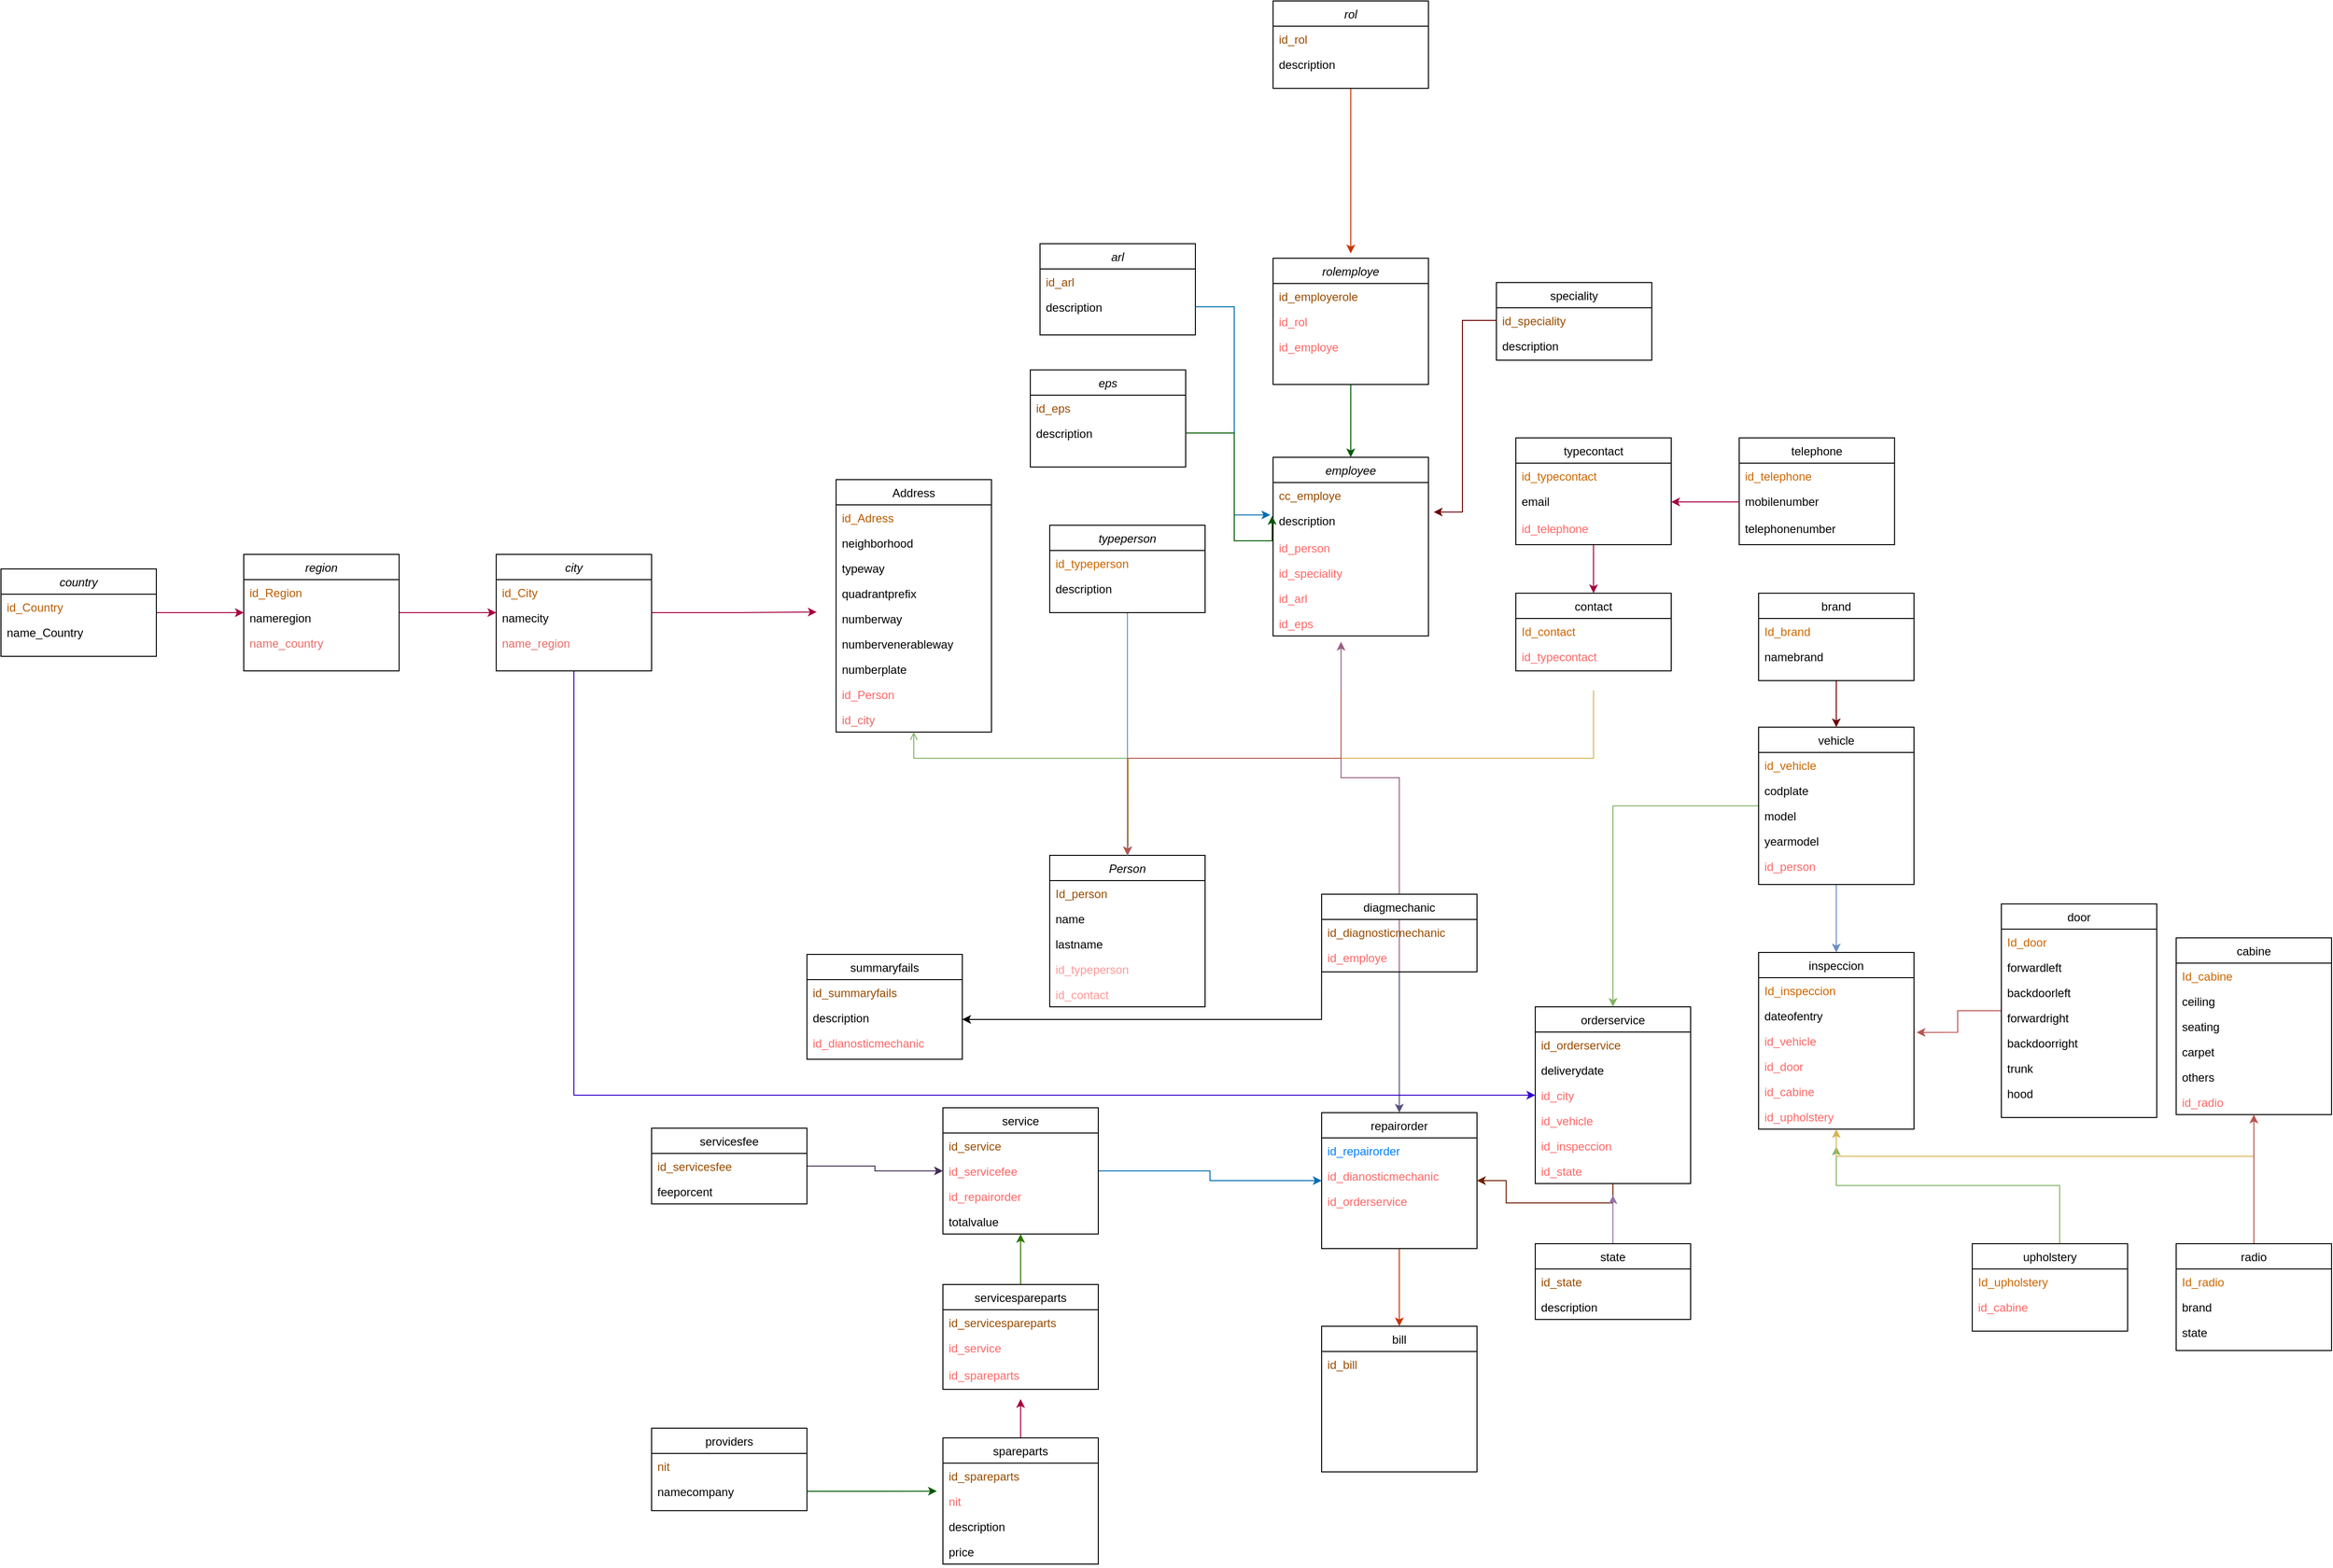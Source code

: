 <mxfile version="21.6.6" type="github">
  <diagram id="C5RBs43oDa-KdzZeNtuy" name="Page-1">
    <mxGraphModel dx="3341" dy="2104" grid="1" gridSize="10" guides="1" tooltips="1" connect="1" arrows="1" fold="1" page="1" pageScale="1" pageWidth="827" pageHeight="1169" math="0" shadow="0">
      <root>
        <mxCell id="WIyWlLk6GJQsqaUBKTNV-0" />
        <mxCell id="WIyWlLk6GJQsqaUBKTNV-1" parent="WIyWlLk6GJQsqaUBKTNV-0" />
        <mxCell id="zkfFHV4jXpPFQw0GAbJ--0" value="Person" style="swimlane;fontStyle=2;align=center;verticalAlign=top;childLayout=stackLayout;horizontal=1;startSize=26;horizontalStack=0;resizeParent=1;resizeLast=0;collapsible=1;marginBottom=0;rounded=0;shadow=0;strokeWidth=1;" parent="WIyWlLk6GJQsqaUBKTNV-1" vertex="1">
          <mxGeometry x="220" y="100" width="160" height="156" as="geometry">
            <mxRectangle x="230" y="140" width="160" height="26" as="alternateBounds" />
          </mxGeometry>
        </mxCell>
        <mxCell id="zkfFHV4jXpPFQw0GAbJ--1" value="Id_person" style="text;align=left;verticalAlign=top;spacingLeft=4;spacingRight=4;overflow=hidden;rotatable=0;points=[[0,0.5],[1,0.5]];portConstraint=eastwest;fontColor=#994C00;" parent="zkfFHV4jXpPFQw0GAbJ--0" vertex="1">
          <mxGeometry y="26" width="160" height="26" as="geometry" />
        </mxCell>
        <mxCell id="zkfFHV4jXpPFQw0GAbJ--2" value="name" style="text;align=left;verticalAlign=top;spacingLeft=4;spacingRight=4;overflow=hidden;rotatable=0;points=[[0,0.5],[1,0.5]];portConstraint=eastwest;rounded=0;shadow=0;html=0;" parent="zkfFHV4jXpPFQw0GAbJ--0" vertex="1">
          <mxGeometry y="52" width="160" height="26" as="geometry" />
        </mxCell>
        <mxCell id="zkfFHV4jXpPFQw0GAbJ--3" value="lastname" style="text;align=left;verticalAlign=top;spacingLeft=4;spacingRight=4;overflow=hidden;rotatable=0;points=[[0,0.5],[1,0.5]];portConstraint=eastwest;rounded=0;shadow=0;html=0;" parent="zkfFHV4jXpPFQw0GAbJ--0" vertex="1">
          <mxGeometry y="78" width="160" height="26" as="geometry" />
        </mxCell>
        <mxCell id="ayw5JjYbeuBBQMlajEQR-4" value="id_typeperson" style="text;align=left;verticalAlign=top;spacingLeft=4;spacingRight=4;overflow=hidden;rotatable=0;points=[[0,0.5],[1,0.5]];portConstraint=eastwest;rounded=0;shadow=0;html=0;fontColor=#FF9999;" vertex="1" parent="zkfFHV4jXpPFQw0GAbJ--0">
          <mxGeometry y="104" width="160" height="26" as="geometry" />
        </mxCell>
        <mxCell id="ayw5JjYbeuBBQMlajEQR-16" value="id_contact" style="text;align=left;verticalAlign=top;spacingLeft=4;spacingRight=4;overflow=hidden;rotatable=0;points=[[0,0.5],[1,0.5]];portConstraint=eastwest;rounded=0;shadow=0;html=0;fontColor=#FF9999;" vertex="1" parent="zkfFHV4jXpPFQw0GAbJ--0">
          <mxGeometry y="130" width="160" height="26" as="geometry" />
        </mxCell>
        <mxCell id="hjje7FyFIf_KfdKZzjdG-22" style="edgeStyle=orthogonalEdgeStyle;rounded=0;orthogonalLoop=1;jettySize=auto;html=1;exitX=0.5;exitY=1;exitDx=0;exitDy=0;fillColor=#e6d0de;strokeColor=#996185;gradientColor=#d5739d;" parent="WIyWlLk6GJQsqaUBKTNV-1" edge="1">
          <mxGeometry relative="1" as="geometry">
            <mxPoint x="520" y="-120" as="targetPoint" />
            <Array as="points">
              <mxPoint x="580" y="20" />
              <mxPoint x="520" y="20" />
              <mxPoint x="520" y="-120" />
            </Array>
            <mxPoint x="580" y="310" as="sourcePoint" />
          </mxGeometry>
        </mxCell>
        <mxCell id="hjje7FyFIf_KfdKZzjdG-26" style="edgeStyle=orthogonalEdgeStyle;rounded=0;orthogonalLoop=1;jettySize=auto;html=1;exitX=0.5;exitY=1;exitDx=0;exitDy=0;entryX=0.5;entryY=0;entryDx=0;entryDy=0;fillColor=#d0cee2;strokeColor=#56517e;" parent="WIyWlLk6GJQsqaUBKTNV-1" source="zkfFHV4jXpPFQw0GAbJ--6" target="hjje7FyFIf_KfdKZzjdG-25" edge="1">
          <mxGeometry relative="1" as="geometry" />
        </mxCell>
        <mxCell id="zkfFHV4jXpPFQw0GAbJ--6" value="diagmechanic" style="swimlane;fontStyle=0;align=center;verticalAlign=top;childLayout=stackLayout;horizontal=1;startSize=26;horizontalStack=0;resizeParent=1;resizeLast=0;collapsible=1;marginBottom=0;rounded=0;shadow=0;strokeWidth=1;" parent="WIyWlLk6GJQsqaUBKTNV-1" vertex="1">
          <mxGeometry x="500" y="140" width="160" height="80" as="geometry">
            <mxRectangle x="130" y="380" width="160" height="26" as="alternateBounds" />
          </mxGeometry>
        </mxCell>
        <mxCell id="ayw5JjYbeuBBQMlajEQR-5" value="id_diagnosticmechanic" style="text;align=left;verticalAlign=top;spacingLeft=4;spacingRight=4;overflow=hidden;rotatable=0;points=[[0,0.5],[1,0.5]];portConstraint=eastwest;fontColor=#994C00;" vertex="1" parent="zkfFHV4jXpPFQw0GAbJ--6">
          <mxGeometry y="26" width="160" height="26" as="geometry" />
        </mxCell>
        <mxCell id="ayw5JjYbeuBBQMlajEQR-6" value="id_employe" style="text;align=left;verticalAlign=top;spacingLeft=4;spacingRight=4;overflow=hidden;rotatable=0;points=[[0,0.5],[1,0.5]];portConstraint=eastwest;rounded=0;shadow=0;html=0;fontColor=#FF6666;" vertex="1" parent="zkfFHV4jXpPFQw0GAbJ--6">
          <mxGeometry y="52" width="160" height="26" as="geometry" />
        </mxCell>
        <mxCell id="hjje7FyFIf_KfdKZzjdG-19" style="edgeStyle=orthogonalEdgeStyle;rounded=0;orthogonalLoop=1;jettySize=auto;html=1;exitX=0.5;exitY=1;exitDx=0;exitDy=0;fillColor=#fff2cc;strokeColor=#d6b656;" parent="WIyWlLk6GJQsqaUBKTNV-1" edge="1">
          <mxGeometry relative="1" as="geometry">
            <mxPoint x="300" y="100" as="targetPoint" />
            <Array as="points">
              <mxPoint x="780" />
              <mxPoint x="301" />
              <mxPoint x="301" y="90" />
              <mxPoint x="300" y="90" />
            </Array>
            <mxPoint x="780" y="-70" as="sourcePoint" />
          </mxGeometry>
        </mxCell>
        <mxCell id="zkfFHV4jXpPFQw0GAbJ--13" value="contact" style="swimlane;fontStyle=0;align=center;verticalAlign=top;childLayout=stackLayout;horizontal=1;startSize=26;horizontalStack=0;resizeParent=1;resizeLast=0;collapsible=1;marginBottom=0;rounded=0;shadow=0;strokeWidth=1;" parent="WIyWlLk6GJQsqaUBKTNV-1" vertex="1">
          <mxGeometry x="700" y="-170" width="160" height="80" as="geometry">
            <mxRectangle x="340" y="380" width="170" height="26" as="alternateBounds" />
          </mxGeometry>
        </mxCell>
        <mxCell id="zkfFHV4jXpPFQw0GAbJ--14" value="Id_contact" style="text;align=left;verticalAlign=top;spacingLeft=4;spacingRight=4;overflow=hidden;rotatable=0;points=[[0,0.5],[1,0.5]];portConstraint=eastwest;fontColor=#CC6600;" parent="zkfFHV4jXpPFQw0GAbJ--13" vertex="1">
          <mxGeometry y="26" width="160" height="26" as="geometry" />
        </mxCell>
        <mxCell id="31ehyQ9sukjJv3Foqa8r-17" value="id_typecontact" style="text;align=left;verticalAlign=top;spacingLeft=4;spacingRight=4;overflow=hidden;rotatable=0;points=[[0,0.5],[1,0.5]];portConstraint=eastwest;fontColor=#FF6666;" parent="zkfFHV4jXpPFQw0GAbJ--13" vertex="1">
          <mxGeometry y="52" width="160" height="26" as="geometry" />
        </mxCell>
        <mxCell id="zkfFHV4jXpPFQw0GAbJ--17" value="Address" style="swimlane;fontStyle=0;align=center;verticalAlign=top;childLayout=stackLayout;horizontal=1;startSize=26;horizontalStack=0;resizeParent=1;resizeLast=0;collapsible=1;marginBottom=0;rounded=0;shadow=0;strokeWidth=1;" parent="WIyWlLk6GJQsqaUBKTNV-1" vertex="1">
          <mxGeometry y="-287" width="160" height="260" as="geometry">
            <mxRectangle x="550" y="140" width="160" height="26" as="alternateBounds" />
          </mxGeometry>
        </mxCell>
        <mxCell id="31ehyQ9sukjJv3Foqa8r-11" value="id_Adress" style="text;align=left;verticalAlign=top;spacingLeft=4;spacingRight=4;overflow=hidden;rotatable=0;points=[[0,0.5],[1,0.5]];portConstraint=eastwest;fontColor=#B85B00;" parent="zkfFHV4jXpPFQw0GAbJ--17" vertex="1">
          <mxGeometry y="26" width="160" height="26" as="geometry" />
        </mxCell>
        <mxCell id="31ehyQ9sukjJv3Foqa8r-0" value="neighborhood" style="text;align=left;verticalAlign=top;spacingLeft=4;spacingRight=4;overflow=hidden;rotatable=0;points=[[0,0.5],[1,0.5]];portConstraint=eastwest;" parent="zkfFHV4jXpPFQw0GAbJ--17" vertex="1">
          <mxGeometry y="52" width="160" height="26" as="geometry" />
        </mxCell>
        <mxCell id="ayw5JjYbeuBBQMlajEQR-53" value="typeway" style="text;align=left;verticalAlign=top;spacingLeft=4;spacingRight=4;overflow=hidden;rotatable=0;points=[[0,0.5],[1,0.5]];portConstraint=eastwest;" vertex="1" parent="zkfFHV4jXpPFQw0GAbJ--17">
          <mxGeometry y="78" width="160" height="26" as="geometry" />
        </mxCell>
        <mxCell id="ayw5JjYbeuBBQMlajEQR-54" value="quadrantprefix" style="text;align=left;verticalAlign=top;spacingLeft=4;spacingRight=4;overflow=hidden;rotatable=0;points=[[0,0.5],[1,0.5]];portConstraint=eastwest;" vertex="1" parent="zkfFHV4jXpPFQw0GAbJ--17">
          <mxGeometry y="104" width="160" height="26" as="geometry" />
        </mxCell>
        <mxCell id="ayw5JjYbeuBBQMlajEQR-70" value="numberway" style="text;align=left;verticalAlign=top;spacingLeft=4;spacingRight=4;overflow=hidden;rotatable=0;points=[[0,0.5],[1,0.5]];portConstraint=eastwest;" vertex="1" parent="zkfFHV4jXpPFQw0GAbJ--17">
          <mxGeometry y="130" width="160" height="26" as="geometry" />
        </mxCell>
        <mxCell id="ayw5JjYbeuBBQMlajEQR-71" value="numbervenerableway" style="text;align=left;verticalAlign=top;spacingLeft=4;spacingRight=4;overflow=hidden;rotatable=0;points=[[0,0.5],[1,0.5]];portConstraint=eastwest;" vertex="1" parent="zkfFHV4jXpPFQw0GAbJ--17">
          <mxGeometry y="156" width="160" height="26" as="geometry" />
        </mxCell>
        <mxCell id="ayw5JjYbeuBBQMlajEQR-72" value="numberplate" style="text;align=left;verticalAlign=top;spacingLeft=4;spacingRight=4;overflow=hidden;rotatable=0;points=[[0,0.5],[1,0.5]];portConstraint=eastwest;" vertex="1" parent="zkfFHV4jXpPFQw0GAbJ--17">
          <mxGeometry y="182" width="160" height="26" as="geometry" />
        </mxCell>
        <mxCell id="zkfFHV4jXpPFQw0GAbJ--18" value="id_Person" style="text;align=left;verticalAlign=top;spacingLeft=4;spacingRight=4;overflow=hidden;rotatable=0;points=[[0,0.5],[1,0.5]];portConstraint=eastwest;fontColor=#FF6666;" parent="zkfFHV4jXpPFQw0GAbJ--17" vertex="1">
          <mxGeometry y="208" width="160" height="26" as="geometry" />
        </mxCell>
        <mxCell id="31ehyQ9sukjJv3Foqa8r-10" value="id_city" style="text;align=left;verticalAlign=top;spacingLeft=4;spacingRight=4;overflow=hidden;rotatable=0;points=[[0,0.5],[1,0.5]];portConstraint=eastwest;fontColor=#EA6B66;" parent="zkfFHV4jXpPFQw0GAbJ--17" vertex="1">
          <mxGeometry y="234" width="160" height="26" as="geometry" />
        </mxCell>
        <mxCell id="zkfFHV4jXpPFQw0GAbJ--26" value="" style="endArrow=open;shadow=0;strokeWidth=1;rounded=0;endFill=1;edgeStyle=elbowEdgeStyle;elbow=vertical;fillColor=#d5e8d4;strokeColor=#82b366;" parent="WIyWlLk6GJQsqaUBKTNV-1" target="zkfFHV4jXpPFQw0GAbJ--17" edge="1">
          <mxGeometry x="0.5" y="41" relative="1" as="geometry">
            <mxPoint x="300" y="100" as="sourcePoint" />
            <mxPoint x="540" y="192" as="targetPoint" />
            <mxPoint x="-40" y="32" as="offset" />
            <Array as="points">
              <mxPoint x="190" />
            </Array>
          </mxGeometry>
        </mxCell>
        <mxCell id="hjje7FyFIf_KfdKZzjdG-23" style="edgeStyle=orthogonalEdgeStyle;rounded=0;orthogonalLoop=1;jettySize=auto;html=1;exitX=0.5;exitY=1;exitDx=0;exitDy=0;fillColor=#dae8fc;strokeColor=#6c8ebf;" parent="WIyWlLk6GJQsqaUBKTNV-1" source="hjje7FyFIf_KfdKZzjdG-0" edge="1">
          <mxGeometry relative="1" as="geometry">
            <mxPoint x="300.429" y="100" as="targetPoint" />
          </mxGeometry>
        </mxCell>
        <mxCell id="hjje7FyFIf_KfdKZzjdG-0" value="typeperson" style="swimlane;fontStyle=2;align=center;verticalAlign=top;childLayout=stackLayout;horizontal=1;startSize=26;horizontalStack=0;resizeParent=1;resizeLast=0;collapsible=1;marginBottom=0;rounded=0;shadow=0;strokeWidth=1;" parent="WIyWlLk6GJQsqaUBKTNV-1" vertex="1">
          <mxGeometry x="220" y="-240" width="160" height="90" as="geometry">
            <mxRectangle x="230" y="140" width="160" height="26" as="alternateBounds" />
          </mxGeometry>
        </mxCell>
        <mxCell id="31ehyQ9sukjJv3Foqa8r-13" value="id_typeperson" style="text;align=left;verticalAlign=top;spacingLeft=4;spacingRight=4;overflow=hidden;rotatable=0;points=[[0,0.5],[1,0.5]];portConstraint=eastwest;rounded=0;shadow=0;html=0;fontColor=#CC6600;" parent="hjje7FyFIf_KfdKZzjdG-0" vertex="1">
          <mxGeometry y="26" width="160" height="26" as="geometry" />
        </mxCell>
        <mxCell id="31ehyQ9sukjJv3Foqa8r-16" value="description" style="text;align=left;verticalAlign=top;spacingLeft=4;spacingRight=4;overflow=hidden;rotatable=0;points=[[0,0.5],[1,0.5]];portConstraint=eastwest;rounded=0;shadow=0;html=0;" parent="hjje7FyFIf_KfdKZzjdG-0" vertex="1">
          <mxGeometry y="52" width="160" height="26" as="geometry" />
        </mxCell>
        <mxCell id="hjje7FyFIf_KfdKZzjdG-7" value="" style="resizable=0;align=left;verticalAlign=bottom;labelBackgroundColor=none;fontSize=12;" parent="WIyWlLk6GJQsqaUBKTNV-1" connectable="0" vertex="1">
          <mxGeometry x="370" y="-81" as="geometry" />
        </mxCell>
        <mxCell id="hjje7FyFIf_KfdKZzjdG-24" style="edgeStyle=orthogonalEdgeStyle;rounded=0;orthogonalLoop=1;jettySize=auto;html=1;fillColor=#f8cecc;strokeColor=#b85450;" parent="WIyWlLk6GJQsqaUBKTNV-1" edge="1">
          <mxGeometry relative="1" as="geometry">
            <mxPoint x="300" y="100" as="targetPoint" />
            <Array as="points">
              <mxPoint x="520" />
            </Array>
            <mxPoint x="520" y="-70" as="sourcePoint" />
          </mxGeometry>
        </mxCell>
        <mxCell id="hjje7FyFIf_KfdKZzjdG-9" value="employee" style="swimlane;fontStyle=2;align=center;verticalAlign=top;childLayout=stackLayout;horizontal=1;startSize=26;horizontalStack=0;resizeParent=1;resizeLast=0;collapsible=1;marginBottom=0;rounded=0;shadow=0;strokeWidth=1;" parent="WIyWlLk6GJQsqaUBKTNV-1" vertex="1">
          <mxGeometry x="450" y="-310" width="160" height="184" as="geometry">
            <mxRectangle x="230" y="140" width="160" height="26" as="alternateBounds" />
          </mxGeometry>
        </mxCell>
        <mxCell id="31ehyQ9sukjJv3Foqa8r-19" value="cc_employe" style="text;align=left;verticalAlign=top;spacingLeft=4;spacingRight=4;overflow=hidden;rotatable=0;points=[[0,0.5],[1,0.5]];portConstraint=eastwest;fontColor=#994C00;" parent="hjje7FyFIf_KfdKZzjdG-9" vertex="1">
          <mxGeometry y="26" width="160" height="26" as="geometry" />
        </mxCell>
        <mxCell id="31ehyQ9sukjJv3Foqa8r-30" value="description" style="text;align=left;verticalAlign=top;spacingLeft=4;spacingRight=4;overflow=hidden;rotatable=0;points=[[0,0.5],[1,0.5]];portConstraint=eastwest;" parent="hjje7FyFIf_KfdKZzjdG-9" vertex="1">
          <mxGeometry y="52" width="160" height="28" as="geometry" />
        </mxCell>
        <mxCell id="31ehyQ9sukjJv3Foqa8r-20" value="id_person" style="text;align=left;verticalAlign=top;spacingLeft=4;spacingRight=4;overflow=hidden;rotatable=0;points=[[0,0.5],[1,0.5]];portConstraint=eastwest;rounded=0;shadow=0;html=0;fontColor=#FF6666;" parent="hjje7FyFIf_KfdKZzjdG-9" vertex="1">
          <mxGeometry y="80" width="160" height="26" as="geometry" />
        </mxCell>
        <mxCell id="ayw5JjYbeuBBQMlajEQR-56" value="id_speciality" style="text;align=left;verticalAlign=top;spacingLeft=4;spacingRight=4;overflow=hidden;rotatable=0;points=[[0,0.5],[1,0.5]];portConstraint=eastwest;rounded=0;shadow=0;html=0;fontColor=#FF6666;" vertex="1" parent="hjje7FyFIf_KfdKZzjdG-9">
          <mxGeometry y="106" width="160" height="26" as="geometry" />
        </mxCell>
        <mxCell id="ayw5JjYbeuBBQMlajEQR-86" value="id_arl" style="text;align=left;verticalAlign=top;spacingLeft=4;spacingRight=4;overflow=hidden;rotatable=0;points=[[0,0.5],[1,0.5]];portConstraint=eastwest;rounded=0;shadow=0;html=0;fontColor=#FF6666;" vertex="1" parent="hjje7FyFIf_KfdKZzjdG-9">
          <mxGeometry y="132" width="160" height="26" as="geometry" />
        </mxCell>
        <mxCell id="ayw5JjYbeuBBQMlajEQR-87" value="id_eps" style="text;align=left;verticalAlign=top;spacingLeft=4;spacingRight=4;overflow=hidden;rotatable=0;points=[[0,0.5],[1,0.5]];portConstraint=eastwest;rounded=0;shadow=0;html=0;fontColor=#FF6666;" vertex="1" parent="hjje7FyFIf_KfdKZzjdG-9">
          <mxGeometry y="158" width="160" height="26" as="geometry" />
        </mxCell>
        <mxCell id="hjje7FyFIf_KfdKZzjdG-30" style="edgeStyle=orthogonalEdgeStyle;rounded=0;orthogonalLoop=1;jettySize=auto;html=1;exitX=0.5;exitY=1;exitDx=0;exitDy=0;entryX=0.5;entryY=0;entryDx=0;entryDy=0;fillColor=#fa6800;strokeColor=#C73500;" parent="WIyWlLk6GJQsqaUBKTNV-1" source="hjje7FyFIf_KfdKZzjdG-25" target="hjje7FyFIf_KfdKZzjdG-29" edge="1">
          <mxGeometry relative="1" as="geometry" />
        </mxCell>
        <mxCell id="hjje7FyFIf_KfdKZzjdG-25" value="repairorder" style="swimlane;fontStyle=0;align=center;verticalAlign=top;childLayout=stackLayout;horizontal=1;startSize=26;horizontalStack=0;resizeParent=1;resizeLast=0;collapsible=1;marginBottom=0;rounded=0;shadow=0;strokeWidth=1;" parent="WIyWlLk6GJQsqaUBKTNV-1" vertex="1">
          <mxGeometry x="500" y="365" width="160" height="140" as="geometry">
            <mxRectangle x="130" y="380" width="160" height="26" as="alternateBounds" />
          </mxGeometry>
        </mxCell>
        <mxCell id="ayw5JjYbeuBBQMlajEQR-90" value="id_repairorder" style="text;align=left;verticalAlign=top;spacingLeft=4;spacingRight=4;overflow=hidden;rotatable=0;points=[[0,0.5],[1,0.5]];portConstraint=eastwest;fontColor=#007FFF;" vertex="1" parent="hjje7FyFIf_KfdKZzjdG-25">
          <mxGeometry y="26" width="160" height="26" as="geometry" />
        </mxCell>
        <mxCell id="ayw5JjYbeuBBQMlajEQR-108" value="id_dianosticmechanic" style="text;align=left;verticalAlign=top;spacingLeft=4;spacingRight=4;overflow=hidden;rotatable=0;points=[[0,0.5],[1,0.5]];portConstraint=eastwest;rounded=0;shadow=0;html=0;fontColor=#FF6666;" vertex="1" parent="hjje7FyFIf_KfdKZzjdG-25">
          <mxGeometry y="52" width="160" height="26" as="geometry" />
        </mxCell>
        <mxCell id="ayw5JjYbeuBBQMlajEQR-109" value="id_orderservice" style="text;align=left;verticalAlign=top;spacingLeft=4;spacingRight=4;overflow=hidden;rotatable=0;points=[[0,0.5],[1,0.5]];portConstraint=eastwest;rounded=0;shadow=0;html=0;fontColor=#FF6666;" vertex="1" parent="hjje7FyFIf_KfdKZzjdG-25">
          <mxGeometry y="78" width="160" height="26" as="geometry" />
        </mxCell>
        <mxCell id="hjje7FyFIf_KfdKZzjdG-28" style="edgeStyle=orthogonalEdgeStyle;rounded=0;orthogonalLoop=1;jettySize=auto;html=1;exitX=0.5;exitY=1;exitDx=0;exitDy=0;entryX=1;entryY=0.5;entryDx=0;entryDy=0;fillColor=#a0522d;strokeColor=#6D1F00;" parent="WIyWlLk6GJQsqaUBKTNV-1" source="hjje7FyFIf_KfdKZzjdG-27" target="hjje7FyFIf_KfdKZzjdG-25" edge="1">
          <mxGeometry relative="1" as="geometry" />
        </mxCell>
        <mxCell id="hjje7FyFIf_KfdKZzjdG-27" value="orderservice" style="swimlane;fontStyle=0;align=center;verticalAlign=top;childLayout=stackLayout;horizontal=1;startSize=26;horizontalStack=0;resizeParent=1;resizeLast=0;collapsible=1;marginBottom=0;rounded=0;shadow=0;strokeWidth=1;" parent="WIyWlLk6GJQsqaUBKTNV-1" vertex="1">
          <mxGeometry x="720" y="256" width="160" height="182" as="geometry">
            <mxRectangle x="130" y="380" width="160" height="26" as="alternateBounds" />
          </mxGeometry>
        </mxCell>
        <mxCell id="ayw5JjYbeuBBQMlajEQR-14" value="id_orderservice" style="text;align=left;verticalAlign=top;spacingLeft=4;spacingRight=4;overflow=hidden;rotatable=0;points=[[0,0.5],[1,0.5]];portConstraint=eastwest;fontColor=#994C00;" vertex="1" parent="hjje7FyFIf_KfdKZzjdG-27">
          <mxGeometry y="26" width="160" height="26" as="geometry" />
        </mxCell>
        <mxCell id="ayw5JjYbeuBBQMlajEQR-147" value="deliverydate" style="text;align=left;verticalAlign=top;spacingLeft=4;spacingRight=4;overflow=hidden;rotatable=0;points=[[0,0.5],[1,0.5]];portConstraint=eastwest;rounded=0;shadow=0;html=0;" vertex="1" parent="hjje7FyFIf_KfdKZzjdG-27">
          <mxGeometry y="52" width="160" height="26" as="geometry" />
        </mxCell>
        <mxCell id="ayw5JjYbeuBBQMlajEQR-15" value="id_city" style="text;align=left;verticalAlign=top;spacingLeft=4;spacingRight=4;overflow=hidden;rotatable=0;points=[[0,0.5],[1,0.5]];portConstraint=eastwest;rounded=0;shadow=0;html=0;fontColor=#FF6666;" vertex="1" parent="hjje7FyFIf_KfdKZzjdG-27">
          <mxGeometry y="78" width="160" height="26" as="geometry" />
        </mxCell>
        <mxCell id="ayw5JjYbeuBBQMlajEQR-26" value="id_vehicle" style="text;align=left;verticalAlign=top;spacingLeft=4;spacingRight=4;overflow=hidden;rotatable=0;points=[[0,0.5],[1,0.5]];portConstraint=eastwest;rounded=0;shadow=0;html=0;fontColor=#FF6666;" vertex="1" parent="hjje7FyFIf_KfdKZzjdG-27">
          <mxGeometry y="104" width="160" height="26" as="geometry" />
        </mxCell>
        <mxCell id="ayw5JjYbeuBBQMlajEQR-27" value="id_inspeccion" style="text;align=left;verticalAlign=top;spacingLeft=4;spacingRight=4;overflow=hidden;rotatable=0;points=[[0,0.5],[1,0.5]];portConstraint=eastwest;rounded=0;shadow=0;html=0;fontColor=#FF6666;" vertex="1" parent="hjje7FyFIf_KfdKZzjdG-27">
          <mxGeometry y="130" width="160" height="26" as="geometry" />
        </mxCell>
        <mxCell id="ayw5JjYbeuBBQMlajEQR-149" value="id_state" style="text;align=left;verticalAlign=top;spacingLeft=4;spacingRight=4;overflow=hidden;rotatable=0;points=[[0,0.5],[1,0.5]];portConstraint=eastwest;rounded=0;shadow=0;html=0;fontColor=#FF6666;" vertex="1" parent="hjje7FyFIf_KfdKZzjdG-27">
          <mxGeometry y="156" width="160" height="26" as="geometry" />
        </mxCell>
        <mxCell id="hjje7FyFIf_KfdKZzjdG-29" value="bill" style="swimlane;fontStyle=0;align=center;verticalAlign=top;childLayout=stackLayout;horizontal=1;startSize=26;horizontalStack=0;resizeParent=1;resizeLast=0;collapsible=1;marginBottom=0;rounded=0;shadow=0;strokeWidth=1;" parent="WIyWlLk6GJQsqaUBKTNV-1" vertex="1">
          <mxGeometry x="500" y="585" width="160" height="150" as="geometry">
            <mxRectangle x="130" y="380" width="160" height="26" as="alternateBounds" />
          </mxGeometry>
        </mxCell>
        <mxCell id="ayw5JjYbeuBBQMlajEQR-94" value="id_bill" style="text;align=left;verticalAlign=top;spacingLeft=4;spacingRight=4;overflow=hidden;rotatable=0;points=[[0,0.5],[1,0.5]];portConstraint=eastwest;fontColor=#994C00;" vertex="1" parent="hjje7FyFIf_KfdKZzjdG-29">
          <mxGeometry y="26" width="160" height="26" as="geometry" />
        </mxCell>
        <mxCell id="hjje7FyFIf_KfdKZzjdG-32" style="edgeStyle=orthogonalEdgeStyle;rounded=0;orthogonalLoop=1;jettySize=auto;html=1;exitX=1;exitY=0.5;exitDx=0;exitDy=0;entryX=0;entryY=0.5;entryDx=0;entryDy=0;fillColor=#1ba1e2;strokeColor=#006EAF;" parent="WIyWlLk6GJQsqaUBKTNV-1" source="hjje7FyFIf_KfdKZzjdG-31" target="hjje7FyFIf_KfdKZzjdG-25" edge="1">
          <mxGeometry relative="1" as="geometry" />
        </mxCell>
        <mxCell id="hjje7FyFIf_KfdKZzjdG-31" value="service" style="swimlane;fontStyle=0;align=center;verticalAlign=top;childLayout=stackLayout;horizontal=1;startSize=26;horizontalStack=0;resizeParent=1;resizeLast=0;collapsible=1;marginBottom=0;rounded=0;shadow=0;strokeWidth=1;" parent="WIyWlLk6GJQsqaUBKTNV-1" vertex="1">
          <mxGeometry x="110" y="360" width="160" height="130" as="geometry">
            <mxRectangle x="130" y="380" width="160" height="26" as="alternateBounds" />
          </mxGeometry>
        </mxCell>
        <mxCell id="ayw5JjYbeuBBQMlajEQR-91" value="id_service" style="text;align=left;verticalAlign=top;spacingLeft=4;spacingRight=4;overflow=hidden;rotatable=0;points=[[0,0.5],[1,0.5]];portConstraint=eastwest;fontColor=#994C00;" vertex="1" parent="hjje7FyFIf_KfdKZzjdG-31">
          <mxGeometry y="26" width="160" height="26" as="geometry" />
        </mxCell>
        <mxCell id="ayw5JjYbeuBBQMlajEQR-114" value="id_servicefee" style="text;align=left;verticalAlign=top;spacingLeft=4;spacingRight=4;overflow=hidden;rotatable=0;points=[[0,0.5],[1,0.5]];portConstraint=eastwest;rounded=0;shadow=0;html=0;fontColor=#FF6666;" vertex="1" parent="hjje7FyFIf_KfdKZzjdG-31">
          <mxGeometry y="52" width="160" height="26" as="geometry" />
        </mxCell>
        <mxCell id="ayw5JjYbeuBBQMlajEQR-115" value="id_repairorder" style="text;align=left;verticalAlign=top;spacingLeft=4;spacingRight=4;overflow=hidden;rotatable=0;points=[[0,0.5],[1,0.5]];portConstraint=eastwest;rounded=0;shadow=0;html=0;fontColor=#FF6666;" vertex="1" parent="hjje7FyFIf_KfdKZzjdG-31">
          <mxGeometry y="78" width="160" height="26" as="geometry" />
        </mxCell>
        <mxCell id="ayw5JjYbeuBBQMlajEQR-140" value="totalvalue" style="text;align=left;verticalAlign=top;spacingLeft=4;spacingRight=4;overflow=hidden;rotatable=0;points=[[0,0.5],[1,0.5]];portConstraint=eastwest;rounded=0;shadow=0;html=0;" vertex="1" parent="hjje7FyFIf_KfdKZzjdG-31">
          <mxGeometry y="104" width="160" height="26" as="geometry" />
        </mxCell>
        <mxCell id="hjje7FyFIf_KfdKZzjdG-34" style="edgeStyle=orthogonalEdgeStyle;rounded=0;orthogonalLoop=1;jettySize=auto;html=1;exitX=0.5;exitY=0;exitDx=0;exitDy=0;fillColor=#e1d5e7;strokeColor=#9673a6;" parent="WIyWlLk6GJQsqaUBKTNV-1" edge="1">
          <mxGeometry relative="1" as="geometry">
            <mxPoint x="800" y="450" as="targetPoint" />
            <Array as="points">
              <mxPoint x="800" y="500" />
              <mxPoint x="800" y="465" />
            </Array>
            <mxPoint x="800" y="500" as="sourcePoint" />
          </mxGeometry>
        </mxCell>
        <mxCell id="hjje7FyFIf_KfdKZzjdG-35" value="state" style="swimlane;fontStyle=0;align=center;verticalAlign=top;childLayout=stackLayout;horizontal=1;startSize=26;horizontalStack=0;resizeParent=1;resizeLast=0;collapsible=1;marginBottom=0;rounded=0;shadow=0;strokeWidth=1;" parent="WIyWlLk6GJQsqaUBKTNV-1" vertex="1">
          <mxGeometry x="720" y="500" width="160" height="78" as="geometry">
            <mxRectangle x="130" y="380" width="160" height="26" as="alternateBounds" />
          </mxGeometry>
        </mxCell>
        <mxCell id="ayw5JjYbeuBBQMlajEQR-96" value="id_state" style="text;align=left;verticalAlign=top;spacingLeft=4;spacingRight=4;overflow=hidden;rotatable=0;points=[[0,0.5],[1,0.5]];portConstraint=eastwest;fontColor=#994C00;" vertex="1" parent="hjje7FyFIf_KfdKZzjdG-35">
          <mxGeometry y="26" width="160" height="26" as="geometry" />
        </mxCell>
        <mxCell id="ayw5JjYbeuBBQMlajEQR-142" value="description" style="text;align=left;verticalAlign=top;spacingLeft=4;spacingRight=4;overflow=hidden;rotatable=0;points=[[0,0.5],[1,0.5]];portConstraint=eastwest;rounded=0;shadow=0;html=0;" vertex="1" parent="hjje7FyFIf_KfdKZzjdG-35">
          <mxGeometry y="52" width="160" height="26" as="geometry" />
        </mxCell>
        <mxCell id="ayw5JjYbeuBBQMlajEQR-131" style="edgeStyle=orthogonalEdgeStyle;rounded=0;orthogonalLoop=1;jettySize=auto;html=1;exitX=0.5;exitY=0;exitDx=0;exitDy=0;fillColor=#d80073;strokeColor=#A50040;" edge="1" parent="WIyWlLk6GJQsqaUBKTNV-1" source="hjje7FyFIf_KfdKZzjdG-39">
          <mxGeometry relative="1" as="geometry">
            <mxPoint x="190" y="660" as="targetPoint" />
          </mxGeometry>
        </mxCell>
        <mxCell id="hjje7FyFIf_KfdKZzjdG-39" value="spareparts" style="swimlane;fontStyle=0;align=center;verticalAlign=top;childLayout=stackLayout;horizontal=1;startSize=26;horizontalStack=0;resizeParent=1;resizeLast=0;collapsible=1;marginBottom=0;rounded=0;shadow=0;strokeWidth=1;" parent="WIyWlLk6GJQsqaUBKTNV-1" vertex="1">
          <mxGeometry x="110" y="700" width="160" height="130" as="geometry">
            <mxRectangle x="130" y="380" width="160" height="26" as="alternateBounds" />
          </mxGeometry>
        </mxCell>
        <mxCell id="ayw5JjYbeuBBQMlajEQR-93" value="id_spareparts" style="text;align=left;verticalAlign=top;spacingLeft=4;spacingRight=4;overflow=hidden;rotatable=0;points=[[0,0.5],[1,0.5]];portConstraint=eastwest;fontColor=#994C00;" vertex="1" parent="hjje7FyFIf_KfdKZzjdG-39">
          <mxGeometry y="26" width="160" height="26" as="geometry" />
        </mxCell>
        <mxCell id="ayw5JjYbeuBBQMlajEQR-122" value="nit" style="text;align=left;verticalAlign=top;spacingLeft=4;spacingRight=4;overflow=hidden;rotatable=0;points=[[0,0.5],[1,0.5]];portConstraint=eastwest;rounded=0;shadow=0;html=0;fontColor=#FF6666;" vertex="1" parent="hjje7FyFIf_KfdKZzjdG-39">
          <mxGeometry y="52" width="160" height="26" as="geometry" />
        </mxCell>
        <mxCell id="ayw5JjYbeuBBQMlajEQR-133" value="description" style="text;align=left;verticalAlign=top;spacingLeft=4;spacingRight=4;overflow=hidden;rotatable=0;points=[[0,0.5],[1,0.5]];portConstraint=eastwest;rounded=0;shadow=0;html=0;" vertex="1" parent="hjje7FyFIf_KfdKZzjdG-39">
          <mxGeometry y="78" width="160" height="26" as="geometry" />
        </mxCell>
        <mxCell id="ayw5JjYbeuBBQMlajEQR-134" value="price" style="text;align=left;verticalAlign=top;spacingLeft=4;spacingRight=4;overflow=hidden;rotatable=0;points=[[0,0.5],[1,0.5]];portConstraint=eastwest;rounded=0;shadow=0;html=0;" vertex="1" parent="hjje7FyFIf_KfdKZzjdG-39">
          <mxGeometry y="104" width="160" height="26" as="geometry" />
        </mxCell>
        <mxCell id="hjje7FyFIf_KfdKZzjdG-42" style="edgeStyle=orthogonalEdgeStyle;rounded=0;orthogonalLoop=1;jettySize=auto;html=1;exitX=1;exitY=0.5;exitDx=0;exitDy=0;entryX=0;entryY=0.5;entryDx=0;entryDy=0;fillColor=#76608a;strokeColor=#432D57;" parent="WIyWlLk6GJQsqaUBKTNV-1" source="hjje7FyFIf_KfdKZzjdG-41" target="hjje7FyFIf_KfdKZzjdG-31" edge="1">
          <mxGeometry relative="1" as="geometry" />
        </mxCell>
        <mxCell id="hjje7FyFIf_KfdKZzjdG-41" value="servicesfee" style="swimlane;fontStyle=0;align=center;verticalAlign=top;childLayout=stackLayout;horizontal=1;startSize=26;horizontalStack=0;resizeParent=1;resizeLast=0;collapsible=1;marginBottom=0;rounded=0;shadow=0;strokeWidth=1;" parent="WIyWlLk6GJQsqaUBKTNV-1" vertex="1">
          <mxGeometry x="-190" y="381" width="160" height="78" as="geometry">
            <mxRectangle x="130" y="380" width="160" height="26" as="alternateBounds" />
          </mxGeometry>
        </mxCell>
        <mxCell id="ayw5JjYbeuBBQMlajEQR-92" value="id_servicesfee" style="text;align=left;verticalAlign=top;spacingLeft=4;spacingRight=4;overflow=hidden;rotatable=0;points=[[0,0.5],[1,0.5]];portConstraint=eastwest;fontColor=#994C00;" vertex="1" parent="hjje7FyFIf_KfdKZzjdG-41">
          <mxGeometry y="26" width="160" height="26" as="geometry" />
        </mxCell>
        <mxCell id="ayw5JjYbeuBBQMlajEQR-137" value="feeporcent" style="text;align=left;verticalAlign=top;spacingLeft=4;spacingRight=4;overflow=hidden;rotatable=0;points=[[0,0.5],[1,0.5]];portConstraint=eastwest;rounded=0;shadow=0;html=0;" vertex="1" parent="hjje7FyFIf_KfdKZzjdG-41">
          <mxGeometry y="52" width="160" height="26" as="geometry" />
        </mxCell>
        <mxCell id="hjje7FyFIf_KfdKZzjdG-44" style="edgeStyle=orthogonalEdgeStyle;rounded=0;orthogonalLoop=1;jettySize=auto;html=1;exitX=0;exitY=0.5;exitDx=0;exitDy=0;entryX=0.5;entryY=0;entryDx=0;entryDy=0;fillColor=#d5e8d4;strokeColor=#82b366;gradientColor=#97d077;" parent="WIyWlLk6GJQsqaUBKTNV-1" source="hjje7FyFIf_KfdKZzjdG-43" target="hjje7FyFIf_KfdKZzjdG-27" edge="1">
          <mxGeometry relative="1" as="geometry" />
        </mxCell>
        <mxCell id="hjje7FyFIf_KfdKZzjdG-46" style="edgeStyle=orthogonalEdgeStyle;rounded=0;orthogonalLoop=1;jettySize=auto;html=1;exitX=0.5;exitY=1;exitDx=0;exitDy=0;entryX=0.5;entryY=0;entryDx=0;entryDy=0;fillColor=#dae8fc;strokeColor=#6c8ebf;gradientColor=#7ea6e0;" parent="WIyWlLk6GJQsqaUBKTNV-1" source="hjje7FyFIf_KfdKZzjdG-43" target="hjje7FyFIf_KfdKZzjdG-45" edge="1">
          <mxGeometry relative="1" as="geometry" />
        </mxCell>
        <mxCell id="hjje7FyFIf_KfdKZzjdG-43" value="vehicle" style="swimlane;fontStyle=0;align=center;verticalAlign=top;childLayout=stackLayout;horizontal=1;startSize=26;horizontalStack=0;resizeParent=1;resizeLast=0;collapsible=1;marginBottom=0;rounded=0;shadow=0;strokeWidth=1;" parent="WIyWlLk6GJQsqaUBKTNV-1" vertex="1">
          <mxGeometry x="950" y="-32" width="160" height="162" as="geometry">
            <mxRectangle x="130" y="380" width="160" height="26" as="alternateBounds" />
          </mxGeometry>
        </mxCell>
        <mxCell id="ayw5JjYbeuBBQMlajEQR-17" value="id_vehicle" style="text;align=left;verticalAlign=top;spacingLeft=4;spacingRight=4;overflow=hidden;rotatable=0;points=[[0,0.5],[1,0.5]];portConstraint=eastwest;fontColor=#CC6600;" vertex="1" parent="hjje7FyFIf_KfdKZzjdG-43">
          <mxGeometry y="26" width="160" height="26" as="geometry" />
        </mxCell>
        <mxCell id="ayw5JjYbeuBBQMlajEQR-88" value="codplate" style="text;align=left;verticalAlign=top;spacingLeft=4;spacingRight=4;overflow=hidden;rotatable=0;points=[[0,0.5],[1,0.5]];portConstraint=eastwest;rounded=0;shadow=0;html=0;" vertex="1" parent="hjje7FyFIf_KfdKZzjdG-43">
          <mxGeometry y="52" width="160" height="26" as="geometry" />
        </mxCell>
        <mxCell id="ayw5JjYbeuBBQMlajEQR-19" value="model" style="text;align=left;verticalAlign=top;spacingLeft=4;spacingRight=4;overflow=hidden;rotatable=0;points=[[0,0.5],[1,0.5]];portConstraint=eastwest;rounded=0;shadow=0;html=0;" vertex="1" parent="hjje7FyFIf_KfdKZzjdG-43">
          <mxGeometry y="78" width="160" height="26" as="geometry" />
        </mxCell>
        <mxCell id="ayw5JjYbeuBBQMlajEQR-20" value="yearmodel" style="text;align=left;verticalAlign=top;spacingLeft=4;spacingRight=4;overflow=hidden;rotatable=0;points=[[0,0.5],[1,0.5]];portConstraint=eastwest;rounded=0;shadow=0;html=0;" vertex="1" parent="hjje7FyFIf_KfdKZzjdG-43">
          <mxGeometry y="104" width="160" height="26" as="geometry" />
        </mxCell>
        <mxCell id="ayw5JjYbeuBBQMlajEQR-18" value="id_person" style="text;align=left;verticalAlign=top;spacingLeft=4;spacingRight=4;overflow=hidden;rotatable=0;points=[[0,0.5],[1,0.5]];portConstraint=eastwest;fontColor=#FF6666;" vertex="1" parent="hjje7FyFIf_KfdKZzjdG-43">
          <mxGeometry y="130" width="160" height="26" as="geometry" />
        </mxCell>
        <mxCell id="hjje7FyFIf_KfdKZzjdG-45" value="inspeccion" style="swimlane;fontStyle=0;align=center;verticalAlign=top;childLayout=stackLayout;horizontal=1;startSize=26;horizontalStack=0;resizeParent=1;resizeLast=0;collapsible=1;marginBottom=0;rounded=0;shadow=0;strokeWidth=1;" parent="WIyWlLk6GJQsqaUBKTNV-1" vertex="1">
          <mxGeometry x="950" y="200" width="160" height="182" as="geometry">
            <mxRectangle x="130" y="380" width="160" height="26" as="alternateBounds" />
          </mxGeometry>
        </mxCell>
        <mxCell id="ayw5JjYbeuBBQMlajEQR-24" value="Id_inspeccion" style="text;align=left;verticalAlign=top;spacingLeft=4;spacingRight=4;overflow=hidden;rotatable=0;points=[[0,0.5],[1,0.5]];portConstraint=eastwest;fontColor=#CC6600;" vertex="1" parent="hjje7FyFIf_KfdKZzjdG-45">
          <mxGeometry y="26" width="160" height="26" as="geometry" />
        </mxCell>
        <mxCell id="ayw5JjYbeuBBQMlajEQR-89" value="dateofentry" style="text;align=left;verticalAlign=top;spacingLeft=4;spacingRight=4;overflow=hidden;rotatable=0;points=[[0,0.5],[1,0.5]];portConstraint=eastwest;rounded=0;shadow=0;html=0;" vertex="1" parent="hjje7FyFIf_KfdKZzjdG-45">
          <mxGeometry y="52" width="160" height="26" as="geometry" />
        </mxCell>
        <mxCell id="ayw5JjYbeuBBQMlajEQR-25" value="id_vehicle" style="text;align=left;verticalAlign=top;spacingLeft=4;spacingRight=4;overflow=hidden;rotatable=0;points=[[0,0.5],[1,0.5]];portConstraint=eastwest;fontColor=#FF6666;" vertex="1" parent="hjje7FyFIf_KfdKZzjdG-45">
          <mxGeometry y="78" width="160" height="26" as="geometry" />
        </mxCell>
        <mxCell id="ayw5JjYbeuBBQMlajEQR-28" value="id_door" style="text;align=left;verticalAlign=top;spacingLeft=4;spacingRight=4;overflow=hidden;rotatable=0;points=[[0,0.5],[1,0.5]];portConstraint=eastwest;fontColor=#FF6666;" vertex="1" parent="hjje7FyFIf_KfdKZzjdG-45">
          <mxGeometry y="104" width="160" height="26" as="geometry" />
        </mxCell>
        <mxCell id="ayw5JjYbeuBBQMlajEQR-29" value="id_cabine" style="text;align=left;verticalAlign=top;spacingLeft=4;spacingRight=4;overflow=hidden;rotatable=0;points=[[0,0.5],[1,0.5]];portConstraint=eastwest;fontColor=#FF6666;" vertex="1" parent="hjje7FyFIf_KfdKZzjdG-45">
          <mxGeometry y="130" width="160" height="26" as="geometry" />
        </mxCell>
        <mxCell id="ayw5JjYbeuBBQMlajEQR-30" value="id_upholstery" style="text;align=left;verticalAlign=top;spacingLeft=4;spacingRight=4;overflow=hidden;rotatable=0;points=[[0,0.5],[1,0.5]];portConstraint=eastwest;fontColor=#FF6666;" vertex="1" parent="hjje7FyFIf_KfdKZzjdG-45">
          <mxGeometry y="156" width="160" height="26" as="geometry" />
        </mxCell>
        <mxCell id="hjje7FyFIf_KfdKZzjdG-51" style="edgeStyle=orthogonalEdgeStyle;rounded=0;orthogonalLoop=1;jettySize=auto;html=1;exitX=0;exitY=0.5;exitDx=0;exitDy=0;entryX=1.017;entryY=0.167;entryDx=0;entryDy=0;fillColor=#f8cecc;strokeColor=#b85450;entryPerimeter=0;" parent="WIyWlLk6GJQsqaUBKTNV-1" source="hjje7FyFIf_KfdKZzjdG-47" target="ayw5JjYbeuBBQMlajEQR-25" edge="1">
          <mxGeometry relative="1" as="geometry" />
        </mxCell>
        <mxCell id="hjje7FyFIf_KfdKZzjdG-47" value="door" style="swimlane;fontStyle=0;align=center;verticalAlign=top;childLayout=stackLayout;horizontal=1;startSize=26;horizontalStack=0;resizeParent=1;resizeLast=0;collapsible=1;marginBottom=0;rounded=0;shadow=0;strokeWidth=1;" parent="WIyWlLk6GJQsqaUBKTNV-1" vertex="1">
          <mxGeometry x="1200" y="150" width="160" height="220" as="geometry">
            <mxRectangle x="130" y="380" width="160" height="26" as="alternateBounds" />
          </mxGeometry>
        </mxCell>
        <mxCell id="ayw5JjYbeuBBQMlajEQR-36" value="Id_door" style="text;align=left;verticalAlign=top;spacingLeft=4;spacingRight=4;overflow=hidden;rotatable=0;points=[[0,0.5],[1,0.5]];portConstraint=eastwest;fontColor=#CC6600;" vertex="1" parent="hjje7FyFIf_KfdKZzjdG-47">
          <mxGeometry y="26" width="160" height="26" as="geometry" />
        </mxCell>
        <mxCell id="ayw5JjYbeuBBQMlajEQR-37" value="forwardleft" style="text;align=left;verticalAlign=top;spacingLeft=4;spacingRight=4;overflow=hidden;rotatable=0;points=[[0,0.5],[1,0.5]];portConstraint=eastwest;rounded=0;shadow=0;html=0;" vertex="1" parent="hjje7FyFIf_KfdKZzjdG-47">
          <mxGeometry y="52" width="160" height="26" as="geometry" />
        </mxCell>
        <mxCell id="ayw5JjYbeuBBQMlajEQR-38" value="backdoorleft" style="text;align=left;verticalAlign=top;spacingLeft=4;spacingRight=4;overflow=hidden;rotatable=0;points=[[0,0.5],[1,0.5]];portConstraint=eastwest;rounded=0;shadow=0;html=0;" vertex="1" parent="hjje7FyFIf_KfdKZzjdG-47">
          <mxGeometry y="78" width="160" height="26" as="geometry" />
        </mxCell>
        <mxCell id="ayw5JjYbeuBBQMlajEQR-39" value="forwardright" style="text;align=left;verticalAlign=top;spacingLeft=4;spacingRight=4;overflow=hidden;rotatable=0;points=[[0,0.5],[1,0.5]];portConstraint=eastwest;rounded=0;shadow=0;html=0;" vertex="1" parent="hjje7FyFIf_KfdKZzjdG-47">
          <mxGeometry y="104" width="160" height="26" as="geometry" />
        </mxCell>
        <mxCell id="ayw5JjYbeuBBQMlajEQR-40" value="backdoorright" style="text;align=left;verticalAlign=top;spacingLeft=4;spacingRight=4;overflow=hidden;rotatable=0;points=[[0,0.5],[1,0.5]];portConstraint=eastwest;rounded=0;shadow=0;html=0;" vertex="1" parent="hjje7FyFIf_KfdKZzjdG-47">
          <mxGeometry y="130" width="160" height="26" as="geometry" />
        </mxCell>
        <mxCell id="ayw5JjYbeuBBQMlajEQR-41" value="trunk" style="text;align=left;verticalAlign=top;spacingLeft=4;spacingRight=4;overflow=hidden;rotatable=0;points=[[0,0.5],[1,0.5]];portConstraint=eastwest;rounded=0;shadow=0;html=0;" vertex="1" parent="hjje7FyFIf_KfdKZzjdG-47">
          <mxGeometry y="156" width="160" height="26" as="geometry" />
        </mxCell>
        <mxCell id="ayw5JjYbeuBBQMlajEQR-42" value="hood" style="text;align=left;verticalAlign=top;spacingLeft=4;spacingRight=4;overflow=hidden;rotatable=0;points=[[0,0.5],[1,0.5]];portConstraint=eastwest;rounded=0;shadow=0;html=0;" vertex="1" parent="hjje7FyFIf_KfdKZzjdG-47">
          <mxGeometry y="182" width="160" height="26" as="geometry" />
        </mxCell>
        <mxCell id="hjje7FyFIf_KfdKZzjdG-55" style="edgeStyle=orthogonalEdgeStyle;rounded=0;orthogonalLoop=1;jettySize=auto;html=1;exitX=0.5;exitY=0;exitDx=0;exitDy=0;fillColor=#d5e8d4;strokeColor=#82b366;" parent="WIyWlLk6GJQsqaUBKTNV-1" source="hjje7FyFIf_KfdKZzjdG-48" edge="1">
          <mxGeometry relative="1" as="geometry">
            <mxPoint x="1030" y="400" as="targetPoint" />
            <mxPoint x="1250" y="390" as="sourcePoint" />
            <Array as="points">
              <mxPoint x="1260" y="500" />
              <mxPoint x="1260" y="440" />
              <mxPoint x="1030" y="440" />
            </Array>
          </mxGeometry>
        </mxCell>
        <mxCell id="hjje7FyFIf_KfdKZzjdG-48" value="upholstery" style="swimlane;fontStyle=0;align=center;verticalAlign=top;childLayout=stackLayout;horizontal=1;startSize=26;horizontalStack=0;resizeParent=1;resizeLast=0;collapsible=1;marginBottom=0;rounded=0;shadow=0;strokeWidth=1;" parent="WIyWlLk6GJQsqaUBKTNV-1" vertex="1">
          <mxGeometry x="1170" y="500" width="160" height="90" as="geometry">
            <mxRectangle x="130" y="380" width="160" height="26" as="alternateBounds" />
          </mxGeometry>
        </mxCell>
        <mxCell id="ayw5JjYbeuBBQMlajEQR-67" value="Id_upholstery" style="text;align=left;verticalAlign=top;spacingLeft=4;spacingRight=4;overflow=hidden;rotatable=0;points=[[0,0.5],[1,0.5]];portConstraint=eastwest;fontColor=#CC6600;" vertex="1" parent="hjje7FyFIf_KfdKZzjdG-48">
          <mxGeometry y="26" width="160" height="26" as="geometry" />
        </mxCell>
        <mxCell id="ayw5JjYbeuBBQMlajEQR-69" value="id_cabine" style="text;align=left;verticalAlign=top;spacingLeft=4;spacingRight=4;overflow=hidden;rotatable=0;points=[[0,0.5],[1,0.5]];portConstraint=eastwest;fontColor=#FF6666;" vertex="1" parent="hjje7FyFIf_KfdKZzjdG-48">
          <mxGeometry y="52" width="160" height="26" as="geometry" />
        </mxCell>
        <mxCell id="hjje7FyFIf_KfdKZzjdG-52" style="edgeStyle=orthogonalEdgeStyle;rounded=0;orthogonalLoop=1;jettySize=auto;html=1;exitX=0.5;exitY=1;exitDx=0;exitDy=0;entryX=0.5;entryY=1;entryDx=0;entryDy=0;fillColor=#fff2cc;gradientColor=#ffd966;strokeColor=#d6b656;" parent="WIyWlLk6GJQsqaUBKTNV-1" source="hjje7FyFIf_KfdKZzjdG-49" target="hjje7FyFIf_KfdKZzjdG-45" edge="1">
          <mxGeometry relative="1" as="geometry">
            <mxPoint x="1010" y="420" as="targetPoint" />
            <Array as="points">
              <mxPoint x="1460" y="410" />
              <mxPoint x="1030" y="410" />
            </Array>
          </mxGeometry>
        </mxCell>
        <mxCell id="hjje7FyFIf_KfdKZzjdG-49" value="cabine" style="swimlane;fontStyle=0;align=center;verticalAlign=top;childLayout=stackLayout;horizontal=1;startSize=26;horizontalStack=0;resizeParent=1;resizeLast=0;collapsible=1;marginBottom=0;rounded=0;shadow=0;strokeWidth=1;" parent="WIyWlLk6GJQsqaUBKTNV-1" vertex="1">
          <mxGeometry x="1380" y="185" width="160" height="182" as="geometry">
            <mxRectangle x="130" y="380" width="160" height="26" as="alternateBounds" />
          </mxGeometry>
        </mxCell>
        <mxCell id="ayw5JjYbeuBBQMlajEQR-55" value="Id_cabine" style="text;align=left;verticalAlign=top;spacingLeft=4;spacingRight=4;overflow=hidden;rotatable=0;points=[[0,0.5],[1,0.5]];portConstraint=eastwest;fontColor=#CC6600;" vertex="1" parent="hjje7FyFIf_KfdKZzjdG-49">
          <mxGeometry y="26" width="160" height="26" as="geometry" />
        </mxCell>
        <mxCell id="ayw5JjYbeuBBQMlajEQR-59" value="ceiling" style="text;align=left;verticalAlign=top;spacingLeft=4;spacingRight=4;overflow=hidden;rotatable=0;points=[[0,0.5],[1,0.5]];portConstraint=eastwest;rounded=0;shadow=0;html=0;" vertex="1" parent="hjje7FyFIf_KfdKZzjdG-49">
          <mxGeometry y="52" width="160" height="26" as="geometry" />
        </mxCell>
        <mxCell id="ayw5JjYbeuBBQMlajEQR-60" value="seating" style="text;align=left;verticalAlign=top;spacingLeft=4;spacingRight=4;overflow=hidden;rotatable=0;points=[[0,0.5],[1,0.5]];portConstraint=eastwest;rounded=0;shadow=0;html=0;" vertex="1" parent="hjje7FyFIf_KfdKZzjdG-49">
          <mxGeometry y="78" width="160" height="26" as="geometry" />
        </mxCell>
        <mxCell id="ayw5JjYbeuBBQMlajEQR-61" value="carpet" style="text;align=left;verticalAlign=top;spacingLeft=4;spacingRight=4;overflow=hidden;rotatable=0;points=[[0,0.5],[1,0.5]];portConstraint=eastwest;rounded=0;shadow=0;html=0;" vertex="1" parent="hjje7FyFIf_KfdKZzjdG-49">
          <mxGeometry y="104" width="160" height="26" as="geometry" />
        </mxCell>
        <mxCell id="ayw5JjYbeuBBQMlajEQR-62" value="others" style="text;align=left;verticalAlign=top;spacingLeft=4;spacingRight=4;overflow=hidden;rotatable=0;points=[[0,0.5],[1,0.5]];portConstraint=eastwest;rounded=0;shadow=0;html=0;" vertex="1" parent="hjje7FyFIf_KfdKZzjdG-49">
          <mxGeometry y="130" width="160" height="26" as="geometry" />
        </mxCell>
        <mxCell id="ayw5JjYbeuBBQMlajEQR-120" value="id_radio" style="text;align=left;verticalAlign=top;spacingLeft=4;spacingRight=4;overflow=hidden;rotatable=0;points=[[0,0.5],[1,0.5]];portConstraint=eastwest;fontColor=#FF6666;" vertex="1" parent="hjje7FyFIf_KfdKZzjdG-49">
          <mxGeometry y="156" width="160" height="26" as="geometry" />
        </mxCell>
        <mxCell id="hjje7FyFIf_KfdKZzjdG-54" style="edgeStyle=orthogonalEdgeStyle;rounded=0;orthogonalLoop=1;jettySize=auto;html=1;exitX=0.5;exitY=0;exitDx=0;exitDy=0;entryX=0.5;entryY=1;entryDx=0;entryDy=0;fillColor=#f8cecc;gradientColor=#ea6b66;strokeColor=#b85450;" parent="WIyWlLk6GJQsqaUBKTNV-1" source="hjje7FyFIf_KfdKZzjdG-50" target="hjje7FyFIf_KfdKZzjdG-49" edge="1">
          <mxGeometry relative="1" as="geometry" />
        </mxCell>
        <mxCell id="hjje7FyFIf_KfdKZzjdG-50" value="radio" style="swimlane;fontStyle=0;align=center;verticalAlign=top;childLayout=stackLayout;horizontal=1;startSize=26;horizontalStack=0;resizeParent=1;resizeLast=0;collapsible=1;marginBottom=0;rounded=0;shadow=0;strokeWidth=1;" parent="WIyWlLk6GJQsqaUBKTNV-1" vertex="1">
          <mxGeometry x="1380" y="500" width="160" height="110" as="geometry">
            <mxRectangle x="130" y="380" width="160" height="26" as="alternateBounds" />
          </mxGeometry>
        </mxCell>
        <mxCell id="ayw5JjYbeuBBQMlajEQR-63" value="Id_radio&#xa;" style="text;align=left;verticalAlign=top;spacingLeft=4;spacingRight=4;overflow=hidden;rotatable=0;points=[[0,0.5],[1,0.5]];portConstraint=eastwest;fontColor=#CC6600;" vertex="1" parent="hjje7FyFIf_KfdKZzjdG-50">
          <mxGeometry y="26" width="160" height="26" as="geometry" />
        </mxCell>
        <mxCell id="ayw5JjYbeuBBQMlajEQR-65" value="brand" style="text;align=left;verticalAlign=top;spacingLeft=4;spacingRight=4;overflow=hidden;rotatable=0;points=[[0,0.5],[1,0.5]];portConstraint=eastwest;rounded=0;shadow=0;html=0;" vertex="1" parent="hjje7FyFIf_KfdKZzjdG-50">
          <mxGeometry y="52" width="160" height="26" as="geometry" />
        </mxCell>
        <mxCell id="ayw5JjYbeuBBQMlajEQR-66" value="state" style="text;align=left;verticalAlign=top;spacingLeft=4;spacingRight=4;overflow=hidden;rotatable=0;points=[[0,0.5],[1,0.5]];portConstraint=eastwest;rounded=0;shadow=0;html=0;" vertex="1" parent="hjje7FyFIf_KfdKZzjdG-50">
          <mxGeometry y="78" width="160" height="26" as="geometry" />
        </mxCell>
        <mxCell id="hjje7FyFIf_KfdKZzjdG-59" style="edgeStyle=orthogonalEdgeStyle;rounded=0;orthogonalLoop=1;jettySize=auto;html=1;exitX=0.5;exitY=1;exitDx=0;exitDy=0;entryX=0.5;entryY=0;entryDx=0;entryDy=0;fillColor=#a20025;strokeColor=#6F0000;" parent="WIyWlLk6GJQsqaUBKTNV-1" source="hjje7FyFIf_KfdKZzjdG-58" target="hjje7FyFIf_KfdKZzjdG-43" edge="1">
          <mxGeometry relative="1" as="geometry" />
        </mxCell>
        <mxCell id="hjje7FyFIf_KfdKZzjdG-58" value="brand" style="swimlane;fontStyle=0;align=center;verticalAlign=top;childLayout=stackLayout;horizontal=1;startSize=26;horizontalStack=0;resizeParent=1;resizeLast=0;collapsible=1;marginBottom=0;rounded=0;shadow=0;strokeWidth=1;" parent="WIyWlLk6GJQsqaUBKTNV-1" vertex="1">
          <mxGeometry x="950" y="-170" width="160" height="90" as="geometry">
            <mxRectangle x="130" y="380" width="160" height="26" as="alternateBounds" />
          </mxGeometry>
        </mxCell>
        <mxCell id="ayw5JjYbeuBBQMlajEQR-23" value="Id_brand" style="text;align=left;verticalAlign=top;spacingLeft=4;spacingRight=4;overflow=hidden;rotatable=0;points=[[0,0.5],[1,0.5]];portConstraint=eastwest;fontColor=#CC6600;" vertex="1" parent="hjje7FyFIf_KfdKZzjdG-58">
          <mxGeometry y="26" width="160" height="26" as="geometry" />
        </mxCell>
        <mxCell id="ayw5JjYbeuBBQMlajEQR-31" value="namebrand" style="text;align=left;verticalAlign=top;spacingLeft=4;spacingRight=4;overflow=hidden;rotatable=0;points=[[0,0.5],[1,0.5]];portConstraint=eastwest;rounded=0;shadow=0;html=0;" vertex="1" parent="hjje7FyFIf_KfdKZzjdG-58">
          <mxGeometry y="52" width="160" height="26" as="geometry" />
        </mxCell>
        <mxCell id="hjje7FyFIf_KfdKZzjdG-62" style="edgeStyle=orthogonalEdgeStyle;rounded=0;orthogonalLoop=1;jettySize=auto;html=1;exitX=0.5;exitY=1;exitDx=0;exitDy=0;entryX=0.5;entryY=0;entryDx=0;entryDy=0;fillColor=#d80073;strokeColor=#A50040;" parent="WIyWlLk6GJQsqaUBKTNV-1" source="hjje7FyFIf_KfdKZzjdG-60" target="zkfFHV4jXpPFQw0GAbJ--13" edge="1">
          <mxGeometry relative="1" as="geometry" />
        </mxCell>
        <mxCell id="hjje7FyFIf_KfdKZzjdG-60" value="typecontact" style="swimlane;fontStyle=0;align=center;verticalAlign=top;childLayout=stackLayout;horizontal=1;startSize=26;horizontalStack=0;resizeParent=1;resizeLast=0;collapsible=1;marginBottom=0;rounded=0;shadow=0;strokeWidth=1;" parent="WIyWlLk6GJQsqaUBKTNV-1" vertex="1">
          <mxGeometry x="700" y="-330" width="160" height="110" as="geometry">
            <mxRectangle x="340" y="380" width="170" height="26" as="alternateBounds" />
          </mxGeometry>
        </mxCell>
        <mxCell id="hjje7FyFIf_KfdKZzjdG-61" value="id_typecontact" style="text;align=left;verticalAlign=top;spacingLeft=4;spacingRight=4;overflow=hidden;rotatable=0;points=[[0,0.5],[1,0.5]];portConstraint=eastwest;fontColor=#CC6600;" parent="hjje7FyFIf_KfdKZzjdG-60" vertex="1">
          <mxGeometry y="26" width="160" height="26" as="geometry" />
        </mxCell>
        <mxCell id="Y0DAbmcI4TLzVqI6FMO3-5" value="email" style="text;align=left;verticalAlign=top;spacingLeft=4;spacingRight=4;overflow=hidden;rotatable=0;points=[[0,0.5],[1,0.5]];portConstraint=eastwest;" parent="hjje7FyFIf_KfdKZzjdG-60" vertex="1">
          <mxGeometry y="52" width="160" height="28" as="geometry" />
        </mxCell>
        <mxCell id="ayw5JjYbeuBBQMlajEQR-50" value="id_telephone" style="text;align=left;verticalAlign=top;spacingLeft=4;spacingRight=4;overflow=hidden;rotatable=0;points=[[0,0.5],[1,0.5]];portConstraint=eastwest;fontColor=#FF6666;" vertex="1" parent="hjje7FyFIf_KfdKZzjdG-60">
          <mxGeometry y="80" width="160" height="26" as="geometry" />
        </mxCell>
        <mxCell id="hjje7FyFIf_KfdKZzjdG-64" style="edgeStyle=orthogonalEdgeStyle;rounded=0;orthogonalLoop=1;jettySize=auto;html=1;exitX=0.5;exitY=1;exitDx=0;exitDy=0;fillColor=#008a00;strokeColor=#005700;" parent="WIyWlLk6GJQsqaUBKTNV-1" source="hjje7FyFIf_KfdKZzjdG-63" target="hjje7FyFIf_KfdKZzjdG-9" edge="1">
          <mxGeometry relative="1" as="geometry" />
        </mxCell>
        <mxCell id="hjje7FyFIf_KfdKZzjdG-63" value="rolemploye" style="swimlane;fontStyle=2;align=center;verticalAlign=top;childLayout=stackLayout;horizontal=1;startSize=26;horizontalStack=0;resizeParent=1;resizeLast=0;collapsible=1;marginBottom=0;rounded=0;shadow=0;strokeWidth=1;" parent="WIyWlLk6GJQsqaUBKTNV-1" vertex="1">
          <mxGeometry x="450" y="-515" width="160" height="130" as="geometry">
            <mxRectangle x="230" y="140" width="160" height="26" as="alternateBounds" />
          </mxGeometry>
        </mxCell>
        <mxCell id="31ehyQ9sukjJv3Foqa8r-21" value="id_employerole" style="text;align=left;verticalAlign=top;spacingLeft=4;spacingRight=4;overflow=hidden;rotatable=0;points=[[0,0.5],[1,0.5]];portConstraint=eastwest;fontColor=#994C00;" parent="hjje7FyFIf_KfdKZzjdG-63" vertex="1">
          <mxGeometry y="26" width="160" height="26" as="geometry" />
        </mxCell>
        <mxCell id="31ehyQ9sukjJv3Foqa8r-29" value="id_rol" style="text;align=left;verticalAlign=top;spacingLeft=4;spacingRight=4;overflow=hidden;rotatable=0;points=[[0,0.5],[1,0.5]];portConstraint=eastwest;rounded=0;shadow=0;html=0;fontColor=#FF6666;" parent="hjje7FyFIf_KfdKZzjdG-63" vertex="1">
          <mxGeometry y="52" width="160" height="26" as="geometry" />
        </mxCell>
        <mxCell id="ayw5JjYbeuBBQMlajEQR-32" value="id_employe" style="text;align=left;verticalAlign=top;spacingLeft=4;spacingRight=4;overflow=hidden;rotatable=0;points=[[0,0.5],[1,0.5]];portConstraint=eastwest;rounded=0;shadow=0;html=0;fontColor=#FF6666;" vertex="1" parent="hjje7FyFIf_KfdKZzjdG-63">
          <mxGeometry y="78" width="160" height="26" as="geometry" />
        </mxCell>
        <mxCell id="hjje7FyFIf_KfdKZzjdG-70" style="edgeStyle=orthogonalEdgeStyle;rounded=0;orthogonalLoop=1;jettySize=auto;html=1;exitX=1;exitY=0.5;exitDx=0;exitDy=0;fillColor=#d80073;strokeColor=#A50040;" parent="WIyWlLk6GJQsqaUBKTNV-1" source="hjje7FyFIf_KfdKZzjdG-65" edge="1">
          <mxGeometry relative="1" as="geometry">
            <mxPoint x="-20" y="-150.667" as="targetPoint" />
          </mxGeometry>
        </mxCell>
        <mxCell id="hjje7FyFIf_KfdKZzjdG-71" style="edgeStyle=orthogonalEdgeStyle;rounded=0;orthogonalLoop=1;jettySize=auto;html=1;exitX=0.5;exitY=1;exitDx=0;exitDy=0;entryX=0;entryY=0.5;entryDx=0;entryDy=0;fillColor=#6a00ff;strokeColor=#3700CC;" parent="WIyWlLk6GJQsqaUBKTNV-1" source="hjje7FyFIf_KfdKZzjdG-65" target="hjje7FyFIf_KfdKZzjdG-27" edge="1">
          <mxGeometry relative="1" as="geometry" />
        </mxCell>
        <mxCell id="hjje7FyFIf_KfdKZzjdG-65" value="city" style="swimlane;fontStyle=2;align=center;verticalAlign=top;childLayout=stackLayout;horizontal=1;startSize=26;horizontalStack=0;resizeParent=1;resizeLast=0;collapsible=1;marginBottom=0;rounded=0;shadow=0;strokeWidth=1;" parent="WIyWlLk6GJQsqaUBKTNV-1" vertex="1">
          <mxGeometry x="-350" y="-210" width="160" height="120" as="geometry">
            <mxRectangle x="230" y="140" width="160" height="26" as="alternateBounds" />
          </mxGeometry>
        </mxCell>
        <mxCell id="31ehyQ9sukjJv3Foqa8r-7" value="id_City" style="text;align=left;verticalAlign=top;spacingLeft=4;spacingRight=4;overflow=hidden;rotatable=0;points=[[0,0.5],[1,0.5]];portConstraint=eastwest;fontColor=#B85B00;" parent="hjje7FyFIf_KfdKZzjdG-65" vertex="1">
          <mxGeometry y="26" width="160" height="26" as="geometry" />
        </mxCell>
        <mxCell id="31ehyQ9sukjJv3Foqa8r-8" value="namecity" style="text;align=left;verticalAlign=top;spacingLeft=4;spacingRight=4;overflow=hidden;rotatable=0;points=[[0,0.5],[1,0.5]];portConstraint=eastwest;" parent="hjje7FyFIf_KfdKZzjdG-65" vertex="1">
          <mxGeometry y="52" width="160" height="26" as="geometry" />
        </mxCell>
        <mxCell id="31ehyQ9sukjJv3Foqa8r-9" value="name_region" style="text;align=left;verticalAlign=top;spacingLeft=4;spacingRight=4;overflow=hidden;rotatable=0;points=[[0,0.5],[1,0.5]];portConstraint=eastwest;fontColor=#EA6B66;" parent="hjje7FyFIf_KfdKZzjdG-65" vertex="1">
          <mxGeometry y="78" width="160" height="26" as="geometry" />
        </mxCell>
        <mxCell id="hjje7FyFIf_KfdKZzjdG-69" style="edgeStyle=orthogonalEdgeStyle;rounded=0;orthogonalLoop=1;jettySize=auto;html=1;exitX=1;exitY=0.5;exitDx=0;exitDy=0;entryX=0;entryY=0.5;entryDx=0;entryDy=0;fillColor=#d80073;strokeColor=#A50040;" parent="WIyWlLk6GJQsqaUBKTNV-1" source="hjje7FyFIf_KfdKZzjdG-66" target="hjje7FyFIf_KfdKZzjdG-65" edge="1">
          <mxGeometry relative="1" as="geometry" />
        </mxCell>
        <mxCell id="hjje7FyFIf_KfdKZzjdG-66" value="region" style="swimlane;fontStyle=2;align=center;verticalAlign=top;childLayout=stackLayout;horizontal=1;startSize=26;horizontalStack=0;resizeParent=1;resizeLast=0;collapsible=1;marginBottom=0;rounded=0;shadow=0;strokeWidth=1;" parent="WIyWlLk6GJQsqaUBKTNV-1" vertex="1">
          <mxGeometry x="-610" y="-210" width="160" height="120" as="geometry">
            <mxRectangle x="230" y="140" width="160" height="26" as="alternateBounds" />
          </mxGeometry>
        </mxCell>
        <mxCell id="31ehyQ9sukjJv3Foqa8r-4" value="id_Region" style="text;align=left;verticalAlign=top;spacingLeft=4;spacingRight=4;overflow=hidden;rotatable=0;points=[[0,0.5],[1,0.5]];portConstraint=eastwest;fontColor=#B85B00;" parent="hjje7FyFIf_KfdKZzjdG-66" vertex="1">
          <mxGeometry y="26" width="160" height="26" as="geometry" />
        </mxCell>
        <mxCell id="31ehyQ9sukjJv3Foqa8r-5" value="nameregion" style="text;align=left;verticalAlign=top;spacingLeft=4;spacingRight=4;overflow=hidden;rotatable=0;points=[[0,0.5],[1,0.5]];portConstraint=eastwest;" parent="hjje7FyFIf_KfdKZzjdG-66" vertex="1">
          <mxGeometry y="52" width="160" height="26" as="geometry" />
        </mxCell>
        <mxCell id="31ehyQ9sukjJv3Foqa8r-6" value="name_country" style="text;align=left;verticalAlign=top;spacingLeft=4;spacingRight=4;overflow=hidden;rotatable=0;points=[[0,0.5],[1,0.5]];portConstraint=eastwest;fontColor=#EA6B66;" parent="hjje7FyFIf_KfdKZzjdG-66" vertex="1">
          <mxGeometry y="78" width="160" height="26" as="geometry" />
        </mxCell>
        <mxCell id="hjje7FyFIf_KfdKZzjdG-68" style="edgeStyle=orthogonalEdgeStyle;rounded=0;orthogonalLoop=1;jettySize=auto;html=1;exitX=1;exitY=0.5;exitDx=0;exitDy=0;entryX=0;entryY=0.5;entryDx=0;entryDy=0;fillColor=#d80073;strokeColor=#A50040;" parent="WIyWlLk6GJQsqaUBKTNV-1" source="hjje7FyFIf_KfdKZzjdG-67" target="hjje7FyFIf_KfdKZzjdG-66" edge="1">
          <mxGeometry relative="1" as="geometry" />
        </mxCell>
        <mxCell id="hjje7FyFIf_KfdKZzjdG-67" value="country" style="swimlane;fontStyle=2;align=center;verticalAlign=top;childLayout=stackLayout;horizontal=1;startSize=26;horizontalStack=0;resizeParent=1;resizeLast=0;collapsible=1;marginBottom=0;rounded=0;shadow=0;strokeWidth=1;" parent="WIyWlLk6GJQsqaUBKTNV-1" vertex="1">
          <mxGeometry x="-860" y="-195" width="160" height="90" as="geometry">
            <mxRectangle x="230" y="140" width="160" height="26" as="alternateBounds" />
          </mxGeometry>
        </mxCell>
        <mxCell id="31ehyQ9sukjJv3Foqa8r-1" value="id_Country" style="text;align=left;verticalAlign=top;spacingLeft=4;spacingRight=4;overflow=hidden;rotatable=0;points=[[0,0.5],[1,0.5]];portConstraint=eastwest;fontColor=#B85B00;" parent="hjje7FyFIf_KfdKZzjdG-67" vertex="1">
          <mxGeometry y="26" width="160" height="26" as="geometry" />
        </mxCell>
        <mxCell id="31ehyQ9sukjJv3Foqa8r-2" value="name_Country" style="text;align=left;verticalAlign=top;spacingLeft=4;spacingRight=4;overflow=hidden;rotatable=0;points=[[0,0.5],[1,0.5]];portConstraint=eastwest;" parent="hjje7FyFIf_KfdKZzjdG-67" vertex="1">
          <mxGeometry y="52" width="160" height="26" as="geometry" />
        </mxCell>
        <mxCell id="31ehyQ9sukjJv3Foqa8r-27" style="edgeStyle=orthogonalEdgeStyle;rounded=0;orthogonalLoop=1;jettySize=auto;html=1;exitX=0.5;exitY=1;exitDx=0;exitDy=0;fillColor=#fa6800;strokeColor=#C73500;" parent="WIyWlLk6GJQsqaUBKTNV-1" source="31ehyQ9sukjJv3Foqa8r-24" edge="1">
          <mxGeometry relative="1" as="geometry">
            <mxPoint x="530" y="-520" as="targetPoint" />
          </mxGeometry>
        </mxCell>
        <mxCell id="31ehyQ9sukjJv3Foqa8r-24" value="rol" style="swimlane;fontStyle=2;align=center;verticalAlign=top;childLayout=stackLayout;horizontal=1;startSize=26;horizontalStack=0;resizeParent=1;resizeLast=0;collapsible=1;marginBottom=0;rounded=0;shadow=0;strokeWidth=1;" parent="WIyWlLk6GJQsqaUBKTNV-1" vertex="1">
          <mxGeometry x="450" y="-780" width="160" height="90" as="geometry">
            <mxRectangle x="230" y="140" width="160" height="26" as="alternateBounds" />
          </mxGeometry>
        </mxCell>
        <mxCell id="31ehyQ9sukjJv3Foqa8r-25" value="id_rol" style="text;align=left;verticalAlign=top;spacingLeft=4;spacingRight=4;overflow=hidden;rotatable=0;points=[[0,0.5],[1,0.5]];portConstraint=eastwest;fontColor=#994C00;" parent="31ehyQ9sukjJv3Foqa8r-24" vertex="1">
          <mxGeometry y="26" width="160" height="26" as="geometry" />
        </mxCell>
        <mxCell id="31ehyQ9sukjJv3Foqa8r-28" value="description" style="text;align=left;verticalAlign=top;spacingLeft=4;spacingRight=4;overflow=hidden;rotatable=0;points=[[0,0.5],[1,0.5]];portConstraint=eastwest;" parent="31ehyQ9sukjJv3Foqa8r-24" vertex="1">
          <mxGeometry y="52" width="160" height="28" as="geometry" />
        </mxCell>
        <mxCell id="ayw5JjYbeuBBQMlajEQR-8" value="speciality" style="swimlane;fontStyle=0;align=center;verticalAlign=top;childLayout=stackLayout;horizontal=1;startSize=26;horizontalStack=0;resizeParent=1;resizeLast=0;collapsible=1;marginBottom=0;rounded=0;shadow=0;strokeWidth=1;" vertex="1" parent="WIyWlLk6GJQsqaUBKTNV-1">
          <mxGeometry x="680" y="-490" width="160" height="80" as="geometry">
            <mxRectangle x="130" y="380" width="160" height="26" as="alternateBounds" />
          </mxGeometry>
        </mxCell>
        <mxCell id="ayw5JjYbeuBBQMlajEQR-9" value="id_speciality" style="text;align=left;verticalAlign=top;spacingLeft=4;spacingRight=4;overflow=hidden;rotatable=0;points=[[0,0.5],[1,0.5]];portConstraint=eastwest;fontColor=#994C00;" vertex="1" parent="ayw5JjYbeuBBQMlajEQR-8">
          <mxGeometry y="26" width="160" height="26" as="geometry" />
        </mxCell>
        <mxCell id="ayw5JjYbeuBBQMlajEQR-12" value="description" style="text;align=left;verticalAlign=top;spacingLeft=4;spacingRight=4;overflow=hidden;rotatable=0;points=[[0,0.5],[1,0.5]];portConstraint=eastwest;rounded=0;shadow=0;html=0;" vertex="1" parent="ayw5JjYbeuBBQMlajEQR-8">
          <mxGeometry y="52" width="160" height="26" as="geometry" />
        </mxCell>
        <mxCell id="ayw5JjYbeuBBQMlajEQR-44" value="telephone" style="swimlane;fontStyle=0;align=center;verticalAlign=top;childLayout=stackLayout;horizontal=1;startSize=26;horizontalStack=0;resizeParent=1;resizeLast=0;collapsible=1;marginBottom=0;rounded=0;shadow=0;strokeWidth=1;" vertex="1" parent="WIyWlLk6GJQsqaUBKTNV-1">
          <mxGeometry x="930" y="-330" width="160" height="110" as="geometry">
            <mxRectangle x="340" y="380" width="170" height="26" as="alternateBounds" />
          </mxGeometry>
        </mxCell>
        <mxCell id="ayw5JjYbeuBBQMlajEQR-45" value="id_telephone" style="text;align=left;verticalAlign=top;spacingLeft=4;spacingRight=4;overflow=hidden;rotatable=0;points=[[0,0.5],[1,0.5]];portConstraint=eastwest;fontColor=#CC6600;" vertex="1" parent="ayw5JjYbeuBBQMlajEQR-44">
          <mxGeometry y="26" width="160" height="26" as="geometry" />
        </mxCell>
        <mxCell id="ayw5JjYbeuBBQMlajEQR-47" value="mobilenumber" style="text;align=left;verticalAlign=top;spacingLeft=4;spacingRight=4;overflow=hidden;rotatable=0;points=[[0,0.5],[1,0.5]];portConstraint=eastwest;" vertex="1" parent="ayw5JjYbeuBBQMlajEQR-44">
          <mxGeometry y="52" width="160" height="28" as="geometry" />
        </mxCell>
        <mxCell id="ayw5JjYbeuBBQMlajEQR-48" value="telephonenumber" style="text;align=left;verticalAlign=top;spacingLeft=4;spacingRight=4;overflow=hidden;rotatable=0;points=[[0,0.5],[1,0.5]];portConstraint=eastwest;" vertex="1" parent="ayw5JjYbeuBBQMlajEQR-44">
          <mxGeometry y="80" width="160" height="28" as="geometry" />
        </mxCell>
        <mxCell id="ayw5JjYbeuBBQMlajEQR-51" style="edgeStyle=orthogonalEdgeStyle;rounded=0;orthogonalLoop=1;jettySize=auto;html=1;exitX=0;exitY=0.5;exitDx=0;exitDy=0;entryX=1;entryY=0.5;entryDx=0;entryDy=0;fillColor=#d80073;strokeColor=#A50040;" edge="1" parent="WIyWlLk6GJQsqaUBKTNV-1" source="ayw5JjYbeuBBQMlajEQR-47" target="Y0DAbmcI4TLzVqI6FMO3-5">
          <mxGeometry relative="1" as="geometry" />
        </mxCell>
        <mxCell id="ayw5JjYbeuBBQMlajEQR-57" style="edgeStyle=orthogonalEdgeStyle;rounded=0;orthogonalLoop=1;jettySize=auto;html=1;exitX=0;exitY=0.5;exitDx=0;exitDy=0;entryX=1.034;entryY=0.158;entryDx=0;entryDy=0;entryPerimeter=0;fillColor=#a20025;strokeColor=#6F0000;" edge="1" parent="WIyWlLk6GJQsqaUBKTNV-1" source="ayw5JjYbeuBBQMlajEQR-9" target="31ehyQ9sukjJv3Foqa8r-30">
          <mxGeometry relative="1" as="geometry" />
        </mxCell>
        <mxCell id="ayw5JjYbeuBBQMlajEQR-73" value="arl" style="swimlane;fontStyle=2;align=center;verticalAlign=top;childLayout=stackLayout;horizontal=1;startSize=26;horizontalStack=0;resizeParent=1;resizeLast=0;collapsible=1;marginBottom=0;rounded=0;shadow=0;strokeWidth=1;" vertex="1" parent="WIyWlLk6GJQsqaUBKTNV-1">
          <mxGeometry x="210" y="-530" width="160" height="94" as="geometry">
            <mxRectangle x="230" y="140" width="160" height="26" as="alternateBounds" />
          </mxGeometry>
        </mxCell>
        <mxCell id="ayw5JjYbeuBBQMlajEQR-74" value="id_arl" style="text;align=left;verticalAlign=top;spacingLeft=4;spacingRight=4;overflow=hidden;rotatable=0;points=[[0,0.5],[1,0.5]];portConstraint=eastwest;fontColor=#994C00;" vertex="1" parent="ayw5JjYbeuBBQMlajEQR-73">
          <mxGeometry y="26" width="160" height="26" as="geometry" />
        </mxCell>
        <mxCell id="ayw5JjYbeuBBQMlajEQR-81" value="description" style="text;align=left;verticalAlign=top;spacingLeft=4;spacingRight=4;overflow=hidden;rotatable=0;points=[[0,0.5],[1,0.5]];portConstraint=eastwest;rounded=0;shadow=0;html=0;" vertex="1" parent="ayw5JjYbeuBBQMlajEQR-73">
          <mxGeometry y="52" width="160" height="26" as="geometry" />
        </mxCell>
        <mxCell id="ayw5JjYbeuBBQMlajEQR-77" value="eps" style="swimlane;fontStyle=2;align=center;verticalAlign=top;childLayout=stackLayout;horizontal=1;startSize=26;horizontalStack=0;resizeParent=1;resizeLast=0;collapsible=1;marginBottom=0;rounded=0;shadow=0;strokeWidth=1;" vertex="1" parent="WIyWlLk6GJQsqaUBKTNV-1">
          <mxGeometry x="200" y="-400" width="160" height="100" as="geometry">
            <mxRectangle x="230" y="140" width="160" height="26" as="alternateBounds" />
          </mxGeometry>
        </mxCell>
        <mxCell id="ayw5JjYbeuBBQMlajEQR-78" value="id_eps" style="text;align=left;verticalAlign=top;spacingLeft=4;spacingRight=4;overflow=hidden;rotatable=0;points=[[0,0.5],[1,0.5]];portConstraint=eastwest;fontColor=#994C00;" vertex="1" parent="ayw5JjYbeuBBQMlajEQR-77">
          <mxGeometry y="26" width="160" height="26" as="geometry" />
        </mxCell>
        <mxCell id="ayw5JjYbeuBBQMlajEQR-82" value="description" style="text;align=left;verticalAlign=top;spacingLeft=4;spacingRight=4;overflow=hidden;rotatable=0;points=[[0,0.5],[1,0.5]];portConstraint=eastwest;rounded=0;shadow=0;html=0;" vertex="1" parent="ayw5JjYbeuBBQMlajEQR-77">
          <mxGeometry y="52" width="160" height="26" as="geometry" />
        </mxCell>
        <mxCell id="ayw5JjYbeuBBQMlajEQR-83" style="edgeStyle=orthogonalEdgeStyle;rounded=0;orthogonalLoop=1;jettySize=auto;html=1;exitX=1;exitY=0.5;exitDx=0;exitDy=0;entryX=-0.018;entryY=0.265;entryDx=0;entryDy=0;entryPerimeter=0;fillColor=#1ba1e2;strokeColor=#006EAF;" edge="1" parent="WIyWlLk6GJQsqaUBKTNV-1" source="ayw5JjYbeuBBQMlajEQR-81" target="31ehyQ9sukjJv3Foqa8r-30">
          <mxGeometry relative="1" as="geometry" />
        </mxCell>
        <mxCell id="ayw5JjYbeuBBQMlajEQR-84" style="edgeStyle=orthogonalEdgeStyle;rounded=0;orthogonalLoop=1;jettySize=auto;html=1;exitX=1;exitY=0.5;exitDx=0;exitDy=0;entryX=-0.006;entryY=0.299;entryDx=0;entryDy=0;entryPerimeter=0;fillColor=#008a00;strokeColor=#005700;" edge="1" parent="WIyWlLk6GJQsqaUBKTNV-1" source="ayw5JjYbeuBBQMlajEQR-82" target="31ehyQ9sukjJv3Foqa8r-30">
          <mxGeometry relative="1" as="geometry">
            <Array as="points">
              <mxPoint x="410" y="-335" />
              <mxPoint x="410" y="-224" />
            </Array>
          </mxGeometry>
        </mxCell>
        <mxCell id="ayw5JjYbeuBBQMlajEQR-98" value="summaryfails" style="swimlane;fontStyle=0;align=center;verticalAlign=top;childLayout=stackLayout;horizontal=1;startSize=26;horizontalStack=0;resizeParent=1;resizeLast=0;collapsible=1;marginBottom=0;rounded=0;shadow=0;strokeWidth=1;" vertex="1" parent="WIyWlLk6GJQsqaUBKTNV-1">
          <mxGeometry x="-30" y="202" width="160" height="108" as="geometry">
            <mxRectangle x="130" y="380" width="160" height="26" as="alternateBounds" />
          </mxGeometry>
        </mxCell>
        <mxCell id="ayw5JjYbeuBBQMlajEQR-99" value="id_summaryfails" style="text;align=left;verticalAlign=top;spacingLeft=4;spacingRight=4;overflow=hidden;rotatable=0;points=[[0,0.5],[1,0.5]];portConstraint=eastwest;fontColor=#994C00;" vertex="1" parent="ayw5JjYbeuBBQMlajEQR-98">
          <mxGeometry y="26" width="160" height="26" as="geometry" />
        </mxCell>
        <mxCell id="ayw5JjYbeuBBQMlajEQR-101" value="description" style="text;align=left;verticalAlign=top;spacingLeft=4;spacingRight=4;overflow=hidden;rotatable=0;points=[[0,0.5],[1,0.5]];portConstraint=eastwest;rounded=0;shadow=0;html=0;" vertex="1" parent="ayw5JjYbeuBBQMlajEQR-98">
          <mxGeometry y="52" width="160" height="26" as="geometry" />
        </mxCell>
        <mxCell id="ayw5JjYbeuBBQMlajEQR-106" value="id_dianosticmechanic" style="text;align=left;verticalAlign=top;spacingLeft=4;spacingRight=4;overflow=hidden;rotatable=0;points=[[0,0.5],[1,0.5]];portConstraint=eastwest;rounded=0;shadow=0;html=0;fontColor=#FF6666;" vertex="1" parent="ayw5JjYbeuBBQMlajEQR-98">
          <mxGeometry y="78" width="160" height="26" as="geometry" />
        </mxCell>
        <mxCell id="ayw5JjYbeuBBQMlajEQR-105" style="edgeStyle=orthogonalEdgeStyle;rounded=0;orthogonalLoop=1;jettySize=auto;html=1;exitX=0;exitY=0.5;exitDx=0;exitDy=0;entryX=1;entryY=0.5;entryDx=0;entryDy=0;" edge="1" parent="WIyWlLk6GJQsqaUBKTNV-1">
          <mxGeometry relative="1" as="geometry">
            <mxPoint x="499.94" y="220" as="sourcePoint" />
            <mxPoint x="129.94" y="269" as="targetPoint" />
            <Array as="points">
              <mxPoint x="499.94" y="269" />
            </Array>
          </mxGeometry>
        </mxCell>
        <mxCell id="ayw5JjYbeuBBQMlajEQR-132" style="edgeStyle=orthogonalEdgeStyle;rounded=0;orthogonalLoop=1;jettySize=auto;html=1;exitX=0.5;exitY=0;exitDx=0;exitDy=0;fillColor=#60a917;strokeColor=#2D7600;" edge="1" parent="WIyWlLk6GJQsqaUBKTNV-1" source="ayw5JjYbeuBBQMlajEQR-123">
          <mxGeometry relative="1" as="geometry">
            <mxPoint x="190" y="490" as="targetPoint" />
          </mxGeometry>
        </mxCell>
        <mxCell id="ayw5JjYbeuBBQMlajEQR-123" value="servicespareparts" style="swimlane;fontStyle=0;align=center;verticalAlign=top;childLayout=stackLayout;horizontal=1;startSize=26;horizontalStack=0;resizeParent=1;resizeLast=0;collapsible=1;marginBottom=0;rounded=0;shadow=0;strokeWidth=1;" vertex="1" parent="WIyWlLk6GJQsqaUBKTNV-1">
          <mxGeometry x="110" y="542" width="160" height="108" as="geometry">
            <mxRectangle x="130" y="380" width="160" height="26" as="alternateBounds" />
          </mxGeometry>
        </mxCell>
        <mxCell id="ayw5JjYbeuBBQMlajEQR-124" value="id_servicespareparts" style="text;align=left;verticalAlign=top;spacingLeft=4;spacingRight=4;overflow=hidden;rotatable=0;points=[[0,0.5],[1,0.5]];portConstraint=eastwest;fontColor=#994C00;" vertex="1" parent="ayw5JjYbeuBBQMlajEQR-123">
          <mxGeometry y="26" width="160" height="26" as="geometry" />
        </mxCell>
        <mxCell id="ayw5JjYbeuBBQMlajEQR-125" value="id_service" style="text;align=left;verticalAlign=top;spacingLeft=4;spacingRight=4;overflow=hidden;rotatable=0;points=[[0,0.5],[1,0.5]];portConstraint=eastwest;rounded=0;shadow=0;html=0;fontColor=#FF6666;" vertex="1" parent="ayw5JjYbeuBBQMlajEQR-123">
          <mxGeometry y="52" width="160" height="28" as="geometry" />
        </mxCell>
        <mxCell id="ayw5JjYbeuBBQMlajEQR-135" value="id_spareparts" style="text;align=left;verticalAlign=top;spacingLeft=4;spacingRight=4;overflow=hidden;rotatable=0;points=[[0,0.5],[1,0.5]];portConstraint=eastwest;rounded=0;shadow=0;html=0;fontColor=#FF6666;" vertex="1" parent="ayw5JjYbeuBBQMlajEQR-123">
          <mxGeometry y="80" width="160" height="28" as="geometry" />
        </mxCell>
        <mxCell id="ayw5JjYbeuBBQMlajEQR-126" value="providers" style="swimlane;fontStyle=0;align=center;verticalAlign=top;childLayout=stackLayout;horizontal=1;startSize=26;horizontalStack=0;resizeParent=1;resizeLast=0;collapsible=1;marginBottom=0;rounded=0;shadow=0;strokeWidth=1;" vertex="1" parent="WIyWlLk6GJQsqaUBKTNV-1">
          <mxGeometry x="-190" y="690" width="160" height="85" as="geometry">
            <mxRectangle x="130" y="380" width="160" height="26" as="alternateBounds" />
          </mxGeometry>
        </mxCell>
        <mxCell id="ayw5JjYbeuBBQMlajEQR-127" value="nit" style="text;align=left;verticalAlign=top;spacingLeft=4;spacingRight=4;overflow=hidden;rotatable=0;points=[[0,0.5],[1,0.5]];portConstraint=eastwest;fontColor=#994C00;" vertex="1" parent="ayw5JjYbeuBBQMlajEQR-126">
          <mxGeometry y="26" width="160" height="26" as="geometry" />
        </mxCell>
        <mxCell id="ayw5JjYbeuBBQMlajEQR-129" value="namecompany" style="text;align=left;verticalAlign=top;spacingLeft=4;spacingRight=4;overflow=hidden;rotatable=0;points=[[0,0.5],[1,0.5]];portConstraint=eastwest;rounded=0;shadow=0;html=0;" vertex="1" parent="ayw5JjYbeuBBQMlajEQR-126">
          <mxGeometry y="52" width="160" height="26" as="geometry" />
        </mxCell>
        <mxCell id="ayw5JjYbeuBBQMlajEQR-130" style="edgeStyle=orthogonalEdgeStyle;rounded=0;orthogonalLoop=1;jettySize=auto;html=1;exitX=1;exitY=0.5;exitDx=0;exitDy=0;entryX=-0.039;entryY=0.109;entryDx=0;entryDy=0;entryPerimeter=0;fillColor=#008a00;strokeColor=#005700;" edge="1" parent="WIyWlLk6GJQsqaUBKTNV-1" source="ayw5JjYbeuBBQMlajEQR-129" target="ayw5JjYbeuBBQMlajEQR-122">
          <mxGeometry relative="1" as="geometry" />
        </mxCell>
      </root>
    </mxGraphModel>
  </diagram>
</mxfile>
